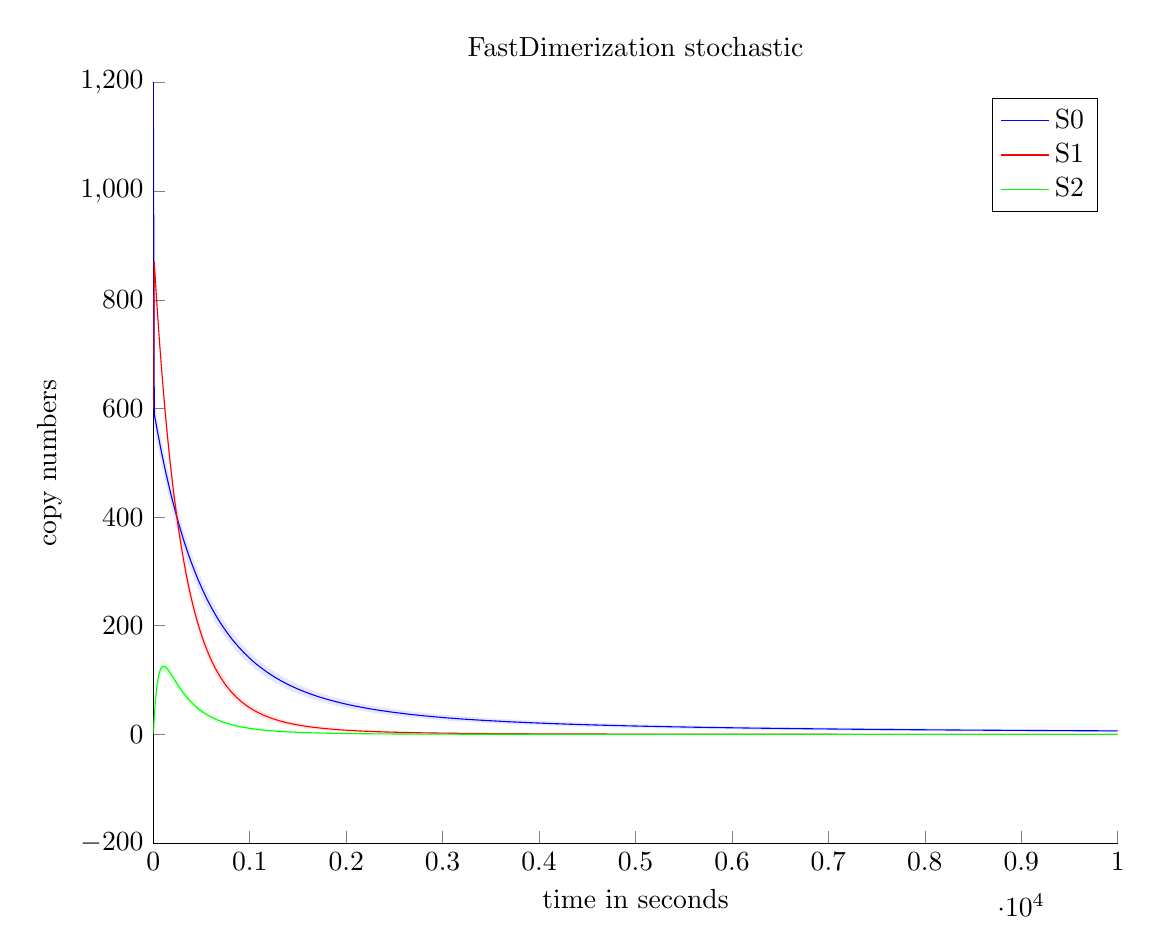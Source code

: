 % This file was created by matlab2tikz v0.3.3.
% Copyright (c) 2008--2013, Nico Schlömer <nico.schloemer@gmail.com>
% All rights reserved.
% 
% 
% 
\begin{tikzpicture}

\begin{axis}[%
width=4.822in,
height=3.803in,
scale only axis,
xmin=0,
xmax=10000,
xlabel={time in seconds},
ymin=-200,
ymax=1200,
ylabel={copy numbers},
title={FastDimerization stochastic},
axis x line*=bottom,
axis y line*=left,
legend style={draw=black,fill=white,legend cell align=left}
]

\addplot [fill=blue,opacity=1.0e-01,draw=none,forget plot] table[row sep=crcr]{
0 1200\\
10 567.138\\
20 557.27\\
30 548.107\\
40 538.479\\
50 529.003\\
60 520.68\\
70 511.053\\
80 502.358\\
90 493.741\\
100 485.792\\
110 477.221\\
120 468.86\\
130 460.732\\
140 454.153\\
150 445.85\\
160 438.454\\
170 431.256\\
180 424.172\\
190 416.932\\
200 410.157\\
210 403.397\\
220 396.037\\
230 390.305\\
240 384.126\\
250 377.441\\
260 371.413\\
270 365.251\\
280 359.617\\
290 353.763\\
300 347.912\\
310 342.416\\
320 336.949\\
330 331.2\\
340 326.361\\
350 321.178\\
360 316.3\\
370 310.977\\
380 306.545\\
390 301.566\\
400 296.951\\
410 292.24\\
420 288.084\\
430 283.118\\
440 279.308\\
450 274.788\\
460 270.585\\
470 266.264\\
480 262.587\\
490 258.588\\
500 254.782\\
510 250.516\\
520 247.179\\
530 243.623\\
540 239.948\\
550 236.37\\
560 232.689\\
570 229.238\\
580 225.986\\
590 222.796\\
600 219.775\\
610 216.649\\
620 213.375\\
630 210.265\\
640 207.386\\
650 204.309\\
660 201.429\\
670 198.593\\
680 195.724\\
690 193.33\\
700 190.559\\
710 187.678\\
720 185.432\\
730 182.639\\
740 180.512\\
750 177.928\\
760 175.348\\
770 172.88\\
780 170.817\\
790 168.375\\
800 166.312\\
810 163.836\\
820 161.932\\
830 159.831\\
840 157.435\\
850 155.694\\
860 153.608\\
870 151.821\\
880 149.484\\
890 147.711\\
900 145.956\\
910 144.21\\
920 142.243\\
930 140.409\\
940 138.544\\
950 136.965\\
960 135.474\\
970 133.613\\
980 131.902\\
990 130.326\\
1000 128.843\\
1010 127.303\\
1020 125.66\\
1030 124.273\\
1040 122.662\\
1050 121.32\\
1060 119.764\\
1070 118.275\\
1080 117.156\\
1090 115.746\\
1100 114.376\\
1110 113.097\\
1120 111.958\\
1130 110.59\\
1140 109.303\\
1150 108.017\\
1160 106.834\\
1170 105.592\\
1180 104.243\\
1190 103.318\\
1200 102.192\\
1210 101.082\\
1220 99.785\\
1230 98.793\\
1240 97.797\\
1250 96.614\\
1260 95.428\\
1270 94.403\\
1280 93.569\\
1290 92.552\\
1300 91.594\\
1310 90.563\\
1320 89.536\\
1330 88.855\\
1340 87.893\\
1350 87.046\\
1360 85.932\\
1370 85.202\\
1380 84.326\\
1390 83.506\\
1400 82.487\\
1410 81.793\\
1420 80.98\\
1430 80.176\\
1440 79.396\\
1450 78.645\\
1460 77.884\\
1470 77.057\\
1480 76.398\\
1490 75.514\\
1500 74.665\\
1510 74.144\\
1520 73.477\\
1530 72.755\\
1540 72.109\\
1550 71.403\\
1560 70.592\\
1570 69.965\\
1580 69.418\\
1590 68.796\\
1600 68.164\\
1610 67.415\\
1620 66.81\\
1630 66.198\\
1640 65.756\\
1650 65.267\\
1660 64.503\\
1670 64.041\\
1680 63.594\\
1690 62.834\\
1700 62.278\\
1710 61.827\\
1720 61.138\\
1730 60.602\\
1740 60.156\\
1750 59.766\\
1760 59.179\\
1770 58.788\\
1780 58.37\\
1790 57.796\\
1800 57.263\\
1810 56.906\\
1820 56.325\\
1830 55.86\\
1840 55.39\\
1850 54.928\\
1860 54.482\\
1870 54.179\\
1880 53.629\\
1890 53.285\\
1900 52.759\\
1910 52.316\\
1920 51.96\\
1930 51.612\\
1940 51.133\\
1950 50.687\\
1960 50.365\\
1970 49.976\\
1980 49.48\\
1990 49.224\\
2000 48.832\\
2010 48.574\\
2020 48.216\\
2030 47.696\\
2040 47.307\\
2050 47.092\\
2060 46.687\\
2070 46.385\\
2080 46.017\\
2090 45.631\\
2100 45.33\\
2110 44.993\\
2120 44.713\\
2130 44.383\\
2140 44.197\\
2150 43.755\\
2160 43.356\\
2170 43.076\\
2180 42.893\\
2190 42.61\\
2200 42.293\\
2210 41.946\\
2220 41.648\\
2230 41.448\\
2240 41.08\\
2250 40.822\\
2260 40.502\\
2270 40.321\\
2280 39.972\\
2290 39.763\\
2300 39.468\\
2310 39.136\\
2320 39.029\\
2330 38.698\\
2340 38.375\\
2350 38.167\\
2360 37.851\\
2370 37.595\\
2380 37.495\\
2390 37.135\\
2400 36.942\\
2410 36.766\\
2420 36.563\\
2430 36.243\\
2440 35.994\\
2450 35.736\\
2460 35.449\\
2470 35.284\\
2480 35.079\\
2490 34.853\\
2500 34.601\\
2510 34.46\\
2520 34.266\\
2530 34.0\\
2540 33.919\\
2550 33.651\\
2560 33.409\\
2570 33.166\\
2580 33.048\\
2590 32.875\\
2600 32.658\\
2610 32.39\\
2620 32.133\\
2630 31.984\\
2640 31.882\\
2650 31.617\\
2660 31.467\\
2670 31.335\\
2680 31.118\\
2690 30.978\\
2700 30.734\\
2710 30.608\\
2720 30.44\\
2730 30.303\\
2740 30.168\\
2750 29.812\\
2760 29.715\\
2770 29.61\\
2780 29.476\\
2790 29.314\\
2800 29.154\\
2810 28.915\\
2820 28.81\\
2830 28.639\\
2840 28.493\\
2850 28.365\\
2860 28.193\\
2870 27.991\\
2880 27.924\\
2890 27.737\\
2900 27.55\\
2910 27.412\\
2920 27.285\\
2930 27.107\\
2940 26.902\\
2950 26.752\\
2960 26.688\\
2970 26.558\\
2980 26.336\\
2990 26.233\\
3000 26.09\\
3010 26.007\\
3020 25.84\\
3030 25.703\\
3040 25.621\\
3050 25.495\\
3060 25.336\\
3070 25.236\\
3080 25.078\\
3090 24.969\\
3100 24.845\\
3110 24.713\\
3120 24.563\\
3130 24.473\\
3140 24.306\\
3150 24.235\\
3160 24.095\\
3170 24.032\\
3180 23.84\\
3190 23.791\\
3200 23.643\\
3210 23.515\\
3220 23.41\\
3230 23.328\\
3240 23.193\\
3250 23.101\\
3260 23.013\\
3270 22.952\\
3280 22.749\\
3290 22.657\\
3300 22.549\\
3310 22.491\\
3320 22.418\\
3330 22.319\\
3340 22.19\\
3350 22.086\\
3360 22.043\\
3370 21.954\\
3380 21.797\\
3390 21.769\\
3400 21.611\\
3410 21.526\\
3420 21.423\\
3430 21.355\\
3440 21.22\\
3450 21.111\\
3460 21.056\\
3470 20.962\\
3480 20.868\\
3490 20.804\\
3500 20.72\\
3510 20.645\\
3520 20.587\\
3530 20.466\\
3540 20.347\\
3550 20.308\\
3560 20.22\\
3570 20.055\\
3580 20.067\\
3590 19.913\\
3600 19.891\\
3610 19.763\\
3620 19.654\\
3630 19.627\\
3640 19.523\\
3650 19.465\\
3660 19.331\\
3670 19.315\\
3680 19.191\\
3690 19.086\\
3700 18.994\\
3710 18.979\\
3720 18.927\\
3730 18.799\\
3740 18.703\\
3750 18.661\\
3760 18.596\\
3770 18.45\\
3780 18.446\\
3790 18.357\\
3800 18.302\\
3810 18.26\\
3820 18.139\\
3830 18.104\\
3840 18.005\\
3850 17.993\\
3860 17.844\\
3870 17.786\\
3880 17.725\\
3890 17.684\\
3900 17.589\\
3910 17.535\\
3920 17.466\\
3930 17.353\\
3940 17.284\\
3950 17.247\\
3960 17.241\\
3970 17.13\\
3980 17.075\\
3990 17.009\\
4000 16.93\\
4010 16.885\\
4020 16.789\\
4030 16.814\\
4040 16.719\\
4050 16.648\\
4060 16.572\\
4070 16.51\\
4080 16.455\\
4090 16.351\\
4100 16.308\\
4110 16.25\\
4120 16.198\\
4130 16.128\\
4140 16.094\\
4150 15.97\\
4160 15.92\\
4170 15.876\\
4180 15.849\\
4190 15.747\\
4200 15.727\\
4210 15.699\\
4220 15.662\\
4230 15.487\\
4240 15.467\\
4250 15.476\\
4260 15.387\\
4270 15.303\\
4280 15.263\\
4290 15.215\\
4300 15.195\\
4310 15.095\\
4320 15.022\\
4330 15.031\\
4340 14.945\\
4350 14.892\\
4360 14.812\\
4370 14.835\\
4380 14.738\\
4390 14.699\\
4400 14.627\\
4410 14.613\\
4420 14.532\\
4430 14.499\\
4440 14.433\\
4450 14.363\\
4460 14.35\\
4470 14.306\\
4480 14.246\\
4490 14.171\\
4500 14.147\\
4510 14.165\\
4520 14.061\\
4530 14.02\\
4540 13.992\\
4550 13.929\\
4560 13.903\\
4570 13.814\\
4580 13.814\\
4590 13.75\\
4600 13.705\\
4610 13.665\\
4620 13.59\\
4630 13.562\\
4640 13.542\\
4650 13.474\\
4660 13.439\\
4670 13.392\\
4680 13.359\\
4690 13.264\\
4700 13.264\\
4710 13.234\\
4720 13.179\\
4730 13.151\\
4740 13.114\\
4750 13.067\\
4760 13.064\\
4770 12.979\\
4780 12.98\\
4790 12.883\\
4800 12.852\\
4810 12.826\\
4820 12.774\\
4830 12.749\\
4840 12.677\\
4850 12.65\\
4860 12.631\\
4870 12.558\\
4880 12.518\\
4890 12.491\\
4900 12.445\\
4910 12.37\\
4920 12.373\\
4930 12.33\\
4940 12.298\\
4950 12.233\\
4960 12.195\\
4970 12.199\\
4980 12.12\\
4990 12.086\\
5000 12.053\\
5010 12.044\\
5020 11.983\\
5030 11.98\\
5040 11.953\\
5050 11.903\\
5060 11.851\\
5070 11.826\\
5080 11.773\\
5090 11.72\\
5100 11.695\\
5110 11.704\\
5120 11.669\\
5130 11.614\\
5140 11.583\\
5150 11.585\\
5160 11.504\\
5170 11.484\\
5180 11.428\\
5190 11.407\\
5200 11.391\\
5210 11.355\\
5220 11.357\\
5230 11.31\\
5240 11.277\\
5250 11.26\\
5260 11.213\\
5270 11.182\\
5280 11.143\\
5290 11.119\\
5300 11.079\\
5310 11.045\\
5320 10.984\\
5330 10.989\\
5340 10.937\\
5350 10.923\\
5360 10.908\\
5370 10.92\\
5380 10.806\\
5390 10.817\\
5400 10.754\\
5410 10.753\\
5420 10.719\\
5430 10.694\\
5440 10.639\\
5450 10.603\\
5460 10.576\\
5470 10.605\\
5480 10.557\\
5490 10.493\\
5500 10.487\\
5510 10.465\\
5520 10.39\\
5530 10.379\\
5540 10.362\\
5550 10.324\\
5560 10.323\\
5570 10.324\\
5580 10.281\\
5590 10.241\\
5600 10.191\\
5610 10.128\\
5620 10.142\\
5630 10.087\\
5640 10.092\\
5650 10.064\\
5660 10.037\\
5670 10.026\\
5680 9.985\\
5690 9.976\\
5700 9.932\\
5710 9.918\\
5720 9.899\\
5730 9.869\\
5740 9.851\\
5750 9.827\\
5760 9.788\\
5770 9.784\\
5780 9.726\\
5790 9.736\\
5800 9.682\\
5810 9.694\\
5820 9.687\\
5830 9.629\\
5840 9.597\\
5850 9.59\\
5860 9.554\\
5870 9.539\\
5880 9.514\\
5890 9.5\\
5900 9.446\\
5910 9.467\\
5920 9.446\\
5930 9.359\\
5940 9.333\\
5950 9.343\\
5960 9.314\\
5970 9.287\\
5980 9.235\\
5990 9.243\\
6000 9.206\\
6010 9.215\\
6020 9.17\\
6030 9.136\\
6040 9.112\\
6050 9.093\\
6060 9.062\\
6070 9.053\\
6080 9.048\\
6090 9.003\\
6100 9.018\\
6110 8.978\\
6120 8.94\\
6130 8.913\\
6140 8.882\\
6150 8.883\\
6160 8.839\\
6170 8.834\\
6180 8.801\\
6190 8.786\\
6200 8.764\\
6210 8.764\\
6220 8.731\\
6230 8.701\\
6240 8.68\\
6250 8.7\\
6260 8.636\\
6270 8.632\\
6280 8.603\\
6290 8.584\\
6300 8.591\\
6310 8.59\\
6320 8.518\\
6330 8.508\\
6340 8.488\\
6350 8.47\\
6360 8.443\\
6370 8.418\\
6380 8.43\\
6390 8.408\\
6400 8.383\\
6410 8.374\\
6420 8.336\\
6430 8.341\\
6440 8.334\\
6450 8.285\\
6460 8.249\\
6470 8.235\\
6480 8.256\\
6490 8.203\\
6500 8.193\\
6510 8.167\\
6520 8.168\\
6530 8.142\\
6540 8.134\\
6550 8.107\\
6560 8.07\\
6570 8.083\\
6580 8.061\\
6590 8.042\\
6600 8.027\\
6610 7.984\\
6620 7.994\\
6630 7.965\\
6640 7.955\\
6650 7.942\\
6660 7.921\\
6670 7.911\\
6680 7.906\\
6690 7.859\\
6700 7.856\\
6710 7.834\\
6720 7.83\\
6730 7.798\\
6740 7.797\\
6750 7.774\\
6760 7.778\\
6770 7.744\\
6780 7.725\\
6790 7.746\\
6800 7.68\\
6810 7.692\\
6820 7.64\\
6830 7.653\\
6840 7.629\\
6850 7.601\\
6860 7.594\\
6870 7.574\\
6880 7.561\\
6890 7.543\\
6900 7.527\\
6910 7.497\\
6920 7.488\\
6930 7.465\\
6940 7.477\\
6950 7.435\\
6960 7.4\\
6970 7.414\\
6980 7.404\\
6990 7.385\\
7000 7.36\\
7010 7.324\\
7020 7.353\\
7030 7.309\\
7040 7.318\\
7050 7.283\\
7060 7.279\\
7070 7.276\\
7080 7.23\\
7090 7.236\\
7100 7.211\\
7110 7.2\\
7120 7.167\\
7130 7.17\\
7140 7.141\\
7150 7.118\\
7160 7.101\\
7170 7.116\\
7180 7.093\\
7190 7.094\\
7200 7.064\\
7210 7.047\\
7220 7.051\\
7230 7.01\\
7240 7.003\\
7250 7.006\\
7260 6.963\\
7270 6.941\\
7280 6.949\\
7290 6.937\\
7300 6.924\\
7310 6.9\\
7320 6.884\\
7330 6.868\\
7340 6.876\\
7350 6.827\\
7360 6.845\\
7370 6.818\\
7380 6.826\\
7390 6.791\\
7400 6.77\\
7410 6.773\\
7420 6.774\\
7430 6.739\\
7440 6.72\\
7450 6.716\\
7460 6.713\\
7470 6.681\\
7480 6.673\\
7490 6.676\\
7500 6.639\\
7510 6.636\\
7520 6.635\\
7530 6.628\\
7540 6.579\\
7550 6.576\\
7560 6.582\\
7570 6.58\\
7580 6.549\\
7590 6.54\\
7600 6.538\\
7610 6.503\\
7620 6.518\\
7630 6.497\\
7640 6.464\\
7650 6.441\\
7660 6.47\\
7670 6.453\\
7680 6.451\\
7690 6.407\\
7700 6.415\\
7710 6.392\\
7720 6.39\\
7730 6.369\\
7740 6.369\\
7750 6.346\\
7760 6.346\\
7770 6.326\\
7780 6.309\\
7790 6.316\\
7800 6.303\\
7810 6.289\\
7820 6.264\\
7830 6.259\\
7840 6.23\\
7850 6.22\\
7860 6.203\\
7870 6.195\\
7880 6.198\\
7890 6.147\\
7900 6.159\\
7910 6.177\\
7920 6.138\\
7930 6.134\\
7940 6.108\\
7950 6.115\\
7960 6.093\\
7970 6.099\\
7980 6.094\\
7990 6.047\\
8000 6.048\\
8010 6.066\\
8020 6.044\\
8030 6.035\\
8040 6.019\\
8050 6.019\\
8060 5.998\\
8070 6.008\\
8080 5.98\\
8090 5.973\\
8100 5.96\\
8110 5.955\\
8120 5.941\\
8130 5.929\\
8140 5.887\\
8150 5.922\\
8160 5.892\\
8170 5.88\\
8180 5.881\\
8190 5.856\\
8200 5.836\\
8210 5.846\\
8220 5.82\\
8230 5.823\\
8240 5.811\\
8250 5.784\\
8260 5.768\\
8270 5.784\\
8280 5.775\\
8290 5.743\\
8300 5.748\\
8310 5.737\\
8320 5.72\\
8330 5.71\\
8340 5.692\\
8350 5.688\\
8360 5.681\\
8370 5.664\\
8380 5.655\\
8390 5.655\\
8400 5.642\\
8410 5.657\\
8420 5.626\\
8430 5.606\\
8440 5.607\\
8450 5.585\\
8460 5.6\\
8470 5.579\\
8480 5.563\\
8490 5.56\\
8500 5.555\\
8510 5.538\\
8520 5.524\\
8530 5.504\\
8540 5.531\\
8550 5.517\\
8560 5.492\\
8570 5.491\\
8580 5.488\\
8590 5.467\\
8600 5.462\\
8610 5.454\\
8620 5.457\\
8630 5.436\\
8640 5.437\\
8650 5.411\\
8660 5.411\\
8670 5.394\\
8680 5.384\\
8690 5.401\\
8700 5.397\\
8710 5.366\\
8720 5.368\\
8730 5.338\\
8740 5.347\\
8750 5.329\\
8760 5.328\\
8770 5.316\\
8780 5.291\\
8790 5.299\\
8800 5.289\\
8810 5.281\\
8820 5.266\\
8830 5.265\\
8840 5.248\\
8850 5.264\\
8860 5.237\\
8870 5.234\\
8880 5.216\\
8890 5.195\\
8900 5.193\\
8910 5.192\\
8920 5.196\\
8930 5.166\\
8940 5.175\\
8950 5.163\\
8960 5.15\\
8970 5.148\\
8980 5.136\\
8990 5.121\\
9000 5.123\\
9010 5.107\\
9020 5.101\\
9030 5.1\\
9040 5.093\\
9050 5.08\\
9060 5.061\\
9070 5.064\\
9080 5.049\\
9090 5.042\\
9100 5.042\\
9110 5.037\\
9120 5.028\\
9130 5.02\\
9140 5.009\\
9150 5.007\\
9160 4.999\\
9170 4.961\\
9180 4.977\\
9190 4.97\\
9200 4.964\\
9210 4.944\\
9220 4.96\\
9230 4.952\\
9240 4.936\\
9250 4.921\\
9260 4.916\\
9270 4.895\\
9280 4.892\\
9290 4.882\\
9300 4.893\\
9310 4.901\\
9320 4.871\\
9330 4.866\\
9340 4.873\\
9350 4.87\\
9360 4.842\\
9370 4.832\\
9380 4.824\\
9390 4.82\\
9400 4.817\\
9410 4.815\\
9420 4.786\\
9430 4.8\\
9440 4.788\\
9450 4.764\\
9460 4.765\\
9470 4.752\\
9480 4.754\\
9490 4.754\\
9500 4.751\\
9510 4.718\\
9520 4.734\\
9530 4.716\\
9540 4.689\\
9550 4.7\\
9560 4.708\\
9570 4.703\\
9580 4.695\\
9590 4.675\\
9600 4.668\\
9610 4.658\\
9620 4.654\\
9630 4.657\\
9640 4.637\\
9650 4.622\\
9660 4.632\\
9670 4.622\\
9680 4.609\\
9690 4.616\\
9700 4.592\\
9710 4.598\\
9720 4.586\\
9730 4.572\\
9740 4.563\\
9750 4.559\\
9760 4.564\\
9770 4.562\\
9780 4.529\\
9790 4.541\\
9800 4.513\\
9810 4.524\\
9820 4.526\\
9830 4.501\\
9840 4.517\\
9850 4.494\\
9860 4.497\\
9870 4.489\\
9880 4.49\\
9890 4.466\\
9900 4.459\\
9910 4.459\\
9920 4.445\\
9930 4.451\\
9940 4.444\\
9950 4.427\\
9960 4.428\\
9970 4.408\\
9980 4.416\\
9990 4.407\\
10000 4.407\\
10000 8.654\\
9990 8.671\\
9980 8.674\\
9970 8.681\\
9960 8.688\\
9950 8.695\\
9940 8.711\\
9930 8.725\\
9920 8.734\\
9910 8.721\\
9900 8.74\\
9890 8.73\\
9880 8.756\\
9870 8.755\\
9860 8.794\\
9850 8.785\\
9840 8.804\\
9830 8.802\\
9820 8.801\\
9810 8.808\\
9800 8.842\\
9790 8.858\\
9780 8.849\\
9770 8.859\\
9760 8.865\\
9750 8.895\\
9740 8.908\\
9730 8.89\\
9720 8.912\\
9710 8.939\\
9700 8.933\\
9690 8.942\\
9680 8.944\\
9670 8.956\\
9660 8.973\\
9650 8.988\\
9640 8.97\\
9630 8.999\\
9620 9.02\\
9610 9.011\\
9600 9.033\\
9590 9.044\\
9580 9.04\\
9570 9.061\\
9560 9.052\\
9550 9.051\\
9540 9.068\\
9530 9.092\\
9520 9.092\\
9510 9.123\\
9500 9.124\\
9490 9.132\\
9480 9.13\\
9470 9.151\\
9460 9.164\\
9450 9.183\\
9440 9.19\\
9430 9.203\\
9420 9.201\\
9410 9.215\\
9400 9.233\\
9390 9.215\\
9380 9.248\\
9370 9.252\\
9360 9.254\\
9350 9.279\\
9340 9.281\\
9330 9.301\\
9320 9.323\\
9310 9.336\\
9300 9.344\\
9290 9.364\\
9280 9.351\\
9270 9.374\\
9260 9.386\\
9250 9.388\\
9240 9.382\\
9230 9.407\\
9220 9.417\\
9210 9.412\\
9200 9.435\\
9190 9.46\\
9180 9.457\\
9170 9.462\\
9160 9.467\\
9150 9.49\\
9140 9.52\\
9130 9.52\\
9120 9.516\\
9110 9.538\\
9100 9.555\\
9090 9.555\\
9080 9.563\\
9070 9.571\\
9060 9.591\\
9050 9.625\\
9040 9.645\\
9030 9.638\\
9020 9.647\\
9010 9.656\\
9000 9.685\\
8990 9.67\\
8980 9.717\\
8970 9.718\\
8960 9.724\\
8950 9.729\\
8940 9.753\\
8930 9.746\\
8920 9.736\\
8910 9.772\\
8900 9.767\\
8890 9.788\\
8880 9.809\\
8870 9.818\\
8860 9.852\\
8850 9.826\\
8840 9.853\\
8830 9.878\\
8820 9.881\\
8810 9.908\\
8800 9.908\\
8790 9.91\\
8780 9.92\\
8770 9.955\\
8760 9.939\\
8750 9.952\\
8740 9.981\\
8730 9.978\\
8720 9.983\\
8710 10.012\\
8700 10.045\\
8690 10.038\\
8680 10.044\\
8670 10.047\\
8660 10.072\\
8650 10.09\\
8640 10.097\\
8630 10.116\\
8620 10.142\\
8610 10.135\\
8600 10.144\\
8590 10.178\\
8580 10.193\\
8570 10.173\\
8560 10.195\\
8550 10.22\\
8540 10.225\\
8530 10.248\\
8520 10.265\\
8510 10.294\\
8500 10.288\\
8490 10.31\\
8480 10.312\\
8470 10.343\\
8460 10.353\\
8450 10.349\\
8440 10.375\\
8430 10.386\\
8420 10.397\\
8410 10.404\\
8400 10.432\\
8390 10.414\\
8380 10.46\\
8370 10.46\\
8360 10.476\\
8350 10.5\\
8340 10.502\\
8330 10.528\\
8320 10.531\\
8310 10.531\\
8300 10.555\\
8290 10.591\\
8280 10.589\\
8270 10.599\\
8260 10.637\\
8250 10.651\\
8240 10.654\\
8230 10.655\\
8220 10.686\\
8210 10.699\\
8200 10.726\\
8190 10.728\\
8180 10.745\\
8170 10.751\\
8160 10.77\\
8150 10.791\\
8140 10.819\\
8130 10.82\\
8120 10.827\\
8110 10.839\\
8100 10.856\\
8090 10.854\\
8080 10.87\\
8070 10.91\\
8060 10.914\\
8050 10.953\\
8040 10.934\\
8030 10.951\\
8020 10.97\\
8010 10.991\\
8000 10.99\\
7990 11.019\\
7980 11.03\\
7970 11.035\\
7960 11.067\\
7950 11.09\\
7940 11.07\\
7930 11.093\\
7920 11.107\\
7910 11.161\\
7900 11.142\\
7890 11.167\\
7880 11.173\\
7870 11.188\\
7860 11.2\\
7850 11.241\\
7840 11.25\\
7830 11.267\\
7820 11.289\\
7810 11.33\\
7800 11.355\\
7790 11.344\\
7780 11.346\\
7770 11.365\\
7760 11.376\\
7750 11.41\\
7740 11.43\\
7730 11.448\\
7720 11.476\\
7710 11.479\\
7700 11.521\\
7690 11.518\\
7680 11.522\\
7670 11.542\\
7660 11.568\\
7650 11.579\\
7640 11.575\\
7630 11.604\\
7620 11.615\\
7610 11.637\\
7600 11.681\\
7590 11.684\\
7580 11.685\\
7570 11.73\\
7560 11.738\\
7550 11.743\\
7540 11.774\\
7530 11.778\\
7520 11.778\\
7510 11.817\\
7500 11.815\\
7490 11.835\\
7480 11.874\\
7470 11.893\\
7460 11.91\\
7450 11.905\\
7440 11.92\\
7430 11.942\\
7420 11.96\\
7410 11.977\\
7400 12.003\\
7390 12.025\\
7380 12.011\\
7370 12.074\\
7360 12.052\\
7350 12.07\\
7340 12.097\\
7330 12.106\\
7320 12.142\\
7310 12.157\\
7300 12.169\\
7290 12.17\\
7280 12.176\\
7270 12.209\\
7260 12.225\\
7250 12.26\\
7240 12.28\\
7230 12.286\\
7220 12.312\\
7210 12.347\\
7200 12.376\\
7190 12.384\\
7180 12.381\\
7170 12.445\\
7160 12.419\\
7150 12.449\\
7140 12.468\\
7130 12.494\\
7120 12.513\\
7110 12.548\\
7100 12.544\\
7090 12.587\\
7080 12.601\\
7070 12.598\\
7060 12.626\\
7050 12.641\\
7040 12.688\\
7030 12.708\\
7020 12.718\\
7010 12.725\\
7000 12.729\\
6990 12.815\\
6980 12.798\\
6970 12.836\\
6960 12.872\\
6950 12.856\\
6940 12.897\\
6930 12.931\\
6920 12.914\\
6910 12.922\\
6900 12.977\\
6890 12.988\\
6880 13.011\\
6870 13.028\\
6860 13.082\\
6850 13.077\\
6840 13.098\\
6830 13.139\\
6820 13.144\\
6810 13.163\\
6800 13.173\\
6790 13.194\\
6780 13.234\\
6770 13.249\\
6760 13.29\\
6750 13.258\\
6740 13.328\\
6730 13.312\\
6720 13.364\\
6710 13.374\\
6700 13.415\\
6690 13.439\\
6680 13.454\\
6670 13.483\\
6660 13.477\\
6650 13.51\\
6640 13.545\\
6630 13.575\\
6620 13.576\\
6610 13.582\\
6600 13.613\\
6590 13.643\\
6580 13.685\\
6570 13.734\\
6560 13.722\\
6550 13.757\\
6540 13.777\\
6530 13.796\\
6520 13.824\\
6510 13.858\\
6500 13.863\\
6490 13.898\\
6480 13.945\\
6470 13.963\\
6460 13.978\\
6450 14.022\\
6440 14.035\\
6430 14.052\\
6420 14.062\\
6410 14.141\\
6400 14.133\\
6390 14.189\\
6380 14.195\\
6370 14.235\\
6360 14.227\\
6350 14.288\\
6340 14.286\\
6330 14.311\\
6320 14.34\\
6310 14.343\\
6300 14.387\\
6290 14.392\\
6280 14.427\\
6270 14.46\\
6260 14.471\\
6250 14.507\\
6240 14.541\\
6230 14.556\\
6220 14.611\\
6210 14.641\\
6200 14.665\\
6190 14.697\\
6180 14.681\\
6170 14.727\\
6160 14.795\\
6150 14.785\\
6140 14.846\\
6130 14.867\\
6120 14.879\\
6110 14.912\\
6100 14.923\\
6090 14.985\\
6080 14.988\\
6070 15.03\\
6060 15.047\\
6050 15.061\\
6040 15.077\\
6030 15.134\\
6020 15.179\\
6010 15.194\\
6000 15.216\\
5990 15.247\\
5980 15.229\\
5970 15.266\\
5960 15.33\\
5950 15.374\\
5940 15.408\\
5930 15.434\\
5920 15.503\\
5910 15.458\\
5900 15.517\\
5890 15.519\\
5880 15.595\\
5870 15.581\\
5860 15.678\\
5850 15.698\\
5840 15.715\\
5830 15.743\\
5820 15.79\\
5810 15.797\\
5800 15.824\\
5790 15.869\\
5780 15.891\\
5770 15.921\\
5760 15.924\\
5750 16.009\\
5740 16.036\\
5730 16.064\\
5720 16.093\\
5710 16.152\\
5700 16.17\\
5690 16.213\\
5680 16.22\\
5670 16.262\\
5660 16.327\\
5650 16.31\\
5640 16.354\\
5630 16.391\\
5620 16.446\\
5610 16.48\\
5600 16.505\\
5590 16.552\\
5580 16.609\\
5570 16.655\\
5560 16.655\\
5550 16.653\\
5540 16.686\\
5530 16.755\\
5520 16.8\\
5510 16.808\\
5500 16.851\\
5490 16.868\\
5480 16.949\\
5470 16.999\\
5460 16.981\\
5450 17.016\\
5440 17.068\\
5430 17.17\\
5420 17.135\\
5410 17.183\\
5400 17.213\\
5390 17.227\\
5380 17.281\\
5370 17.358\\
5360 17.386\\
5350 17.413\\
5340 17.481\\
5330 17.495\\
5320 17.528\\
5310 17.6\\
5300 17.598\\
5290 17.673\\
5280 17.689\\
5270 17.745\\
5260 17.787\\
5250 17.801\\
5240 17.853\\
5230 17.862\\
5220 17.932\\
5210 17.955\\
5200 18.016\\
5190 18.046\\
5180 18.106\\
5170 18.139\\
5160 18.161\\
5150 18.251\\
5140 18.303\\
5130 18.287\\
5120 18.385\\
5110 18.397\\
5100 18.483\\
5090 18.483\\
5080 18.509\\
5070 18.573\\
5060 18.632\\
5050 18.691\\
5040 18.712\\
5030 18.731\\
5020 18.821\\
5010 18.851\\
5000 18.907\\
4990 18.933\\
4980 18.987\\
4970 19.037\\
4960 19.071\\
4950 19.118\\
4940 19.178\\
4930 19.248\\
4920 19.248\\
4910 19.33\\
4900 19.368\\
4890 19.389\\
4880 19.492\\
4870 19.503\\
4860 19.572\\
4850 19.6\\
4840 19.624\\
4830 19.711\\
4820 19.766\\
4810 19.8\\
4800 19.852\\
4790 19.904\\
4780 19.989\\
4770 19.992\\
4760 20.036\\
4750 20.096\\
4740 20.136\\
4730 20.185\\
4720 20.239\\
4710 20.321\\
4700 20.341\\
4690 20.439\\
4680 20.47\\
4670 20.544\\
4660 20.581\\
4650 20.615\\
4640 20.686\\
4630 20.715\\
4620 20.809\\
4610 20.828\\
4600 20.941\\
4590 20.98\\
4580 21.067\\
4570 21.061\\
4560 21.122\\
4550 21.188\\
4540 21.232\\
4530 21.318\\
4520 21.362\\
4510 21.388\\
4500 21.444\\
4490 21.567\\
4480 21.602\\
4470 21.669\\
4460 21.7\\
4450 21.776\\
4440 21.862\\
4430 21.931\\
4420 21.933\\
4410 22.057\\
4400 22.08\\
4390 22.22\\
4380 22.259\\
4370 22.241\\
4360 22.328\\
4350 22.418\\
4340 22.475\\
4330 22.552\\
4320 22.561\\
4310 22.689\\
4300 22.743\\
4290 22.823\\
4280 22.896\\
4270 22.89\\
4260 22.997\\
4250 23.043\\
4240 23.177\\
4230 23.188\\
4220 23.292\\
4210 23.359\\
4200 23.444\\
4190 23.505\\
4180 23.578\\
4170 23.639\\
4160 23.716\\
4150 23.764\\
4140 23.814\\
4130 23.841\\
4120 23.988\\
4110 24.055\\
4100 24.167\\
4090 24.229\\
4080 24.264\\
4070 24.385\\
4060 24.431\\
4050 24.498\\
4040 24.549\\
4030 24.654\\
4020 24.77\\
4010 24.857\\
4000 24.991\\
3990 24.955\\
3980 24.967\\
3970 25.16\\
3960 25.227\\
3950 25.331\\
3940 25.393\\
3930 25.472\\
3920 25.541\\
3910 25.63\\
3900 25.801\\
3890 25.766\\
3880 25.901\\
3870 25.989\\
3860 26.058\\
3850 26.141\\
3840 26.221\\
3830 26.337\\
3820 26.419\\
3810 26.51\\
3800 26.593\\
3790 26.653\\
3780 26.763\\
3770 26.887\\
3760 26.964\\
3750 27.049\\
3740 27.152\\
3730 27.23\\
3720 27.327\\
3710 27.434\\
3700 27.525\\
3690 27.565\\
3680 27.711\\
3670 27.772\\
3660 27.942\\
3650 27.992\\
3640 28.152\\
3630 28.196\\
3620 28.305\\
3610 28.43\\
3600 28.56\\
3590 28.671\\
3580 28.76\\
3570 28.832\\
3560 28.968\\
3550 29.059\\
3540 29.183\\
3530 29.32\\
3520 29.406\\
3510 29.46\\
3500 29.546\\
3490 29.662\\
3480 29.818\\
3470 29.88\\
3460 29.948\\
3450 30.13\\
3440 30.3\\
3430 30.31\\
3420 30.468\\
3410 30.57\\
3400 30.727\\
3390 30.844\\
3380 30.982\\
3370 31.007\\
3360 31.218\\
3350 31.276\\
3340 31.468\\
3330 31.567\\
3320 31.663\\
3310 31.803\\
3300 31.9\\
3290 32.05\\
3280 32.165\\
3270 32.34\\
3260 32.477\\
3250 32.563\\
3240 32.66\\
3230 32.848\\
3220 32.91\\
3210 33.079\\
3200 33.209\\
3190 33.428\\
3180 33.444\\
3170 33.633\\
3160 33.873\\
3150 33.93\\
3140 34.082\\
3130 34.199\\
3120 34.4\\
3110 34.503\\
3100 34.745\\
3090 34.8\\
3080 34.894\\
3070 35.157\\
3060 35.277\\
3050 35.396\\
3040 35.597\\
3030 35.745\\
3020 35.909\\
3010 36.071\\
3000 36.24\\
2990 36.361\\
2980 36.586\\
2970 36.748\\
2960 36.937\\
2950 37.004\\
2940 37.236\\
2930 37.475\\
2920 37.445\\
2910 37.772\\
2900 37.874\\
2890 38.152\\
2880 38.295\\
2870 38.524\\
2860 38.591\\
2850 38.859\\
2840 38.999\\
2830 39.141\\
2820 39.405\\
2810 39.561\\
2800 39.799\\
2790 39.892\\
2780 40.142\\
2770 40.376\\
2760 40.553\\
2750 40.735\\
2740 40.921\\
2730 41.243\\
2720 41.404\\
2710 41.519\\
2700 41.786\\
2690 41.961\\
2680 42.166\\
2670 42.235\\
2660 42.576\\
2650 42.699\\
2640 43.05\\
2630 43.145\\
2620 43.504\\
2610 43.68\\
2600 43.91\\
2590 44.194\\
2580 44.377\\
2570 44.687\\
2560 44.858\\
2550 45.122\\
2540 45.415\\
2530 45.58\\
2520 45.869\\
2510 46.113\\
2500 46.323\\
2490 46.552\\
2480 46.843\\
2470 47.089\\
2460 47.413\\
2450 47.625\\
2440 47.914\\
2430 48.078\\
2420 48.43\\
2410 48.647\\
2400 49.021\\
2390 49.358\\
2380 49.459\\
2370 49.788\\
2360 50.042\\
2350 50.306\\
2340 50.689\\
2330 50.905\\
2320 51.262\\
2310 51.514\\
2300 51.856\\
2290 52.261\\
2280 52.503\\
2270 52.873\\
2260 53.028\\
2250 53.445\\
2240 53.774\\
2230 54.097\\
2220 54.367\\
2210 54.72\\
2200 55.125\\
2190 55.407\\
2180 55.866\\
2170 56.186\\
2160 56.51\\
2150 56.828\\
2140 57.275\\
2130 57.628\\
2120 58.142\\
2110 58.315\\
2100 58.575\\
2090 59.086\\
2080 59.467\\
2070 59.907\\
2060 60.26\\
2050 60.662\\
2040 61.014\\
2030 61.463\\
2020 61.815\\
2010 62.35\\
2000 62.793\\
1990 63.034\\
1980 63.495\\
1970 63.861\\
1960 64.493\\
1950 64.793\\
1940 65.301\\
1930 65.807\\
1920 66.329\\
1910 66.793\\
1900 67.237\\
1890 67.751\\
1880 68.183\\
1870 68.717\\
1860 69.308\\
1850 69.699\\
1840 69.994\\
1830 70.764\\
1820 71.226\\
1810 71.793\\
1800 72.378\\
1790 72.921\\
1780 73.248\\
1770 74.037\\
1760 74.57\\
1750 75.189\\
1740 75.719\\
1730 76.31\\
1720 76.785\\
1710 77.573\\
1700 77.994\\
1690 78.699\\
1680 79.365\\
1670 80.051\\
1660 80.611\\
1650 81.31\\
1640 81.99\\
1630 82.743\\
1620 83.164\\
1610 84.146\\
1600 84.755\\
1590 85.608\\
1580 86.135\\
1570 86.812\\
1560 87.701\\
1550 88.233\\
1540 89.116\\
1530 89.793\\
1520 90.546\\
1510 91.4\\
1500 92.153\\
1490 92.959\\
1480 93.64\\
1470 94.645\\
1460 95.553\\
1450 96.438\\
1440 97.317\\
1430 97.996\\
1420 99.109\\
1410 99.818\\
1400 100.741\\
1390 101.877\\
1380 102.716\\
1370 103.818\\
1360 104.517\\
1350 105.618\\
1340 106.68\\
1330 107.566\\
1320 108.583\\
1310 109.656\\
1300 110.848\\
1290 111.896\\
1280 112.956\\
1270 113.892\\
1260 115.104\\
1250 116.213\\
1240 117.532\\
1230 118.595\\
1220 119.943\\
1210 121.091\\
1200 122.363\\
1190 123.659\\
1180 124.726\\
1170 126.348\\
1160 127.629\\
1150 128.843\\
1140 130.369\\
1130 131.527\\
1120 132.872\\
1110 134.463\\
1100 135.765\\
1090 137.36\\
1080 138.861\\
1070 140.038\\
1060 141.594\\
1050 143.377\\
1040 144.916\\
1030 146.508\\
1020 148.312\\
1010 149.997\\
1000 151.62\\
990 153.166\\
980 155.076\\
970 156.76\\
960 158.638\\
950 160.477\\
940 162.213\\
930 164.091\\
920 166.064\\
910 168.198\\
900 169.949\\
890 172.126\\
880 174.239\\
870 176.431\\
860 178.727\\
850 180.668\\
840 182.674\\
830 185.096\\
820 187.18\\
810 189.527\\
800 192.093\\
790 194.447\\
780 196.702\\
770 199.148\\
760 202.138\\
750 204.518\\
740 207.2\\
730 209.689\\
720 212.46\\
710 215.045\\
700 218.042\\
690 220.808\\
680 223.673\\
670 226.64\\
660 229.838\\
650 232.826\\
640 236.008\\
630 239.295\\
620 242.466\\
610 245.752\\
600 249.437\\
590 252.624\\
580 256.04\\
570 259.521\\
560 263.28\\
550 266.712\\
540 270.444\\
530 274.289\\
520 278.307\\
510 282.371\\
500 286.404\\
490 290.437\\
480 294.758\\
470 298.972\\
460 302.768\\
450 307.602\\
440 312.19\\
430 316.496\\
420 321.47\\
410 325.966\\
400 330.915\\
390 335.864\\
380 340.74\\
370 345.856\\
360 351.09\\
350 356.45\\
340 361.96\\
330 367.441\\
320 372.927\\
310 378.402\\
300 384.216\\
290 390.387\\
280 396.461\\
270 402.639\\
260 409.209\\
250 415.509\\
240 421.668\\
230 428.711\\
220 435.302\\
210 442.555\\
200 449.429\\
190 456.914\\
180 463.732\\
170 471.564\\
160 479.399\\
150 486.938\\
140 495.028\\
130 502.687\\
120 510.647\\
110 519.245\\
100 527.834\\
90 536.784\\
80 544.922\\
70 554.482\\
60 564.03\\
50 573.181\\
40 582.144\\
30 592.873\\
20 602.026\\
10 612.036\\
0 1200\\
};
\addplot [
color=blue,
solid
]
table[row sep=crcr]{
0 1200\\
10 589.587\\
20 579.648\\
30 570.49\\
40 560.311\\
50 551.092\\
60 542.355\\
70 532.768\\
80 523.64\\
90 515.263\\
100 506.813\\
110 498.233\\
120 489.753\\
130 481.71\\
140 474.59\\
150 466.394\\
160 458.926\\
170 451.41\\
180 443.952\\
190 436.923\\
200 429.793\\
210 422.976\\
220 415.669\\
230 409.508\\
240 402.897\\
250 396.475\\
260 390.311\\
270 383.945\\
280 378.039\\
290 372.075\\
300 366.064\\
310 360.409\\
320 354.938\\
330 349.321\\
340 344.16\\
350 338.814\\
360 333.695\\
370 328.416\\
380 323.642\\
390 318.715\\
400 313.933\\
410 309.103\\
420 304.777\\
430 299.807\\
440 295.749\\
450 291.195\\
460 286.676\\
470 282.618\\
480 278.673\\
490 274.513\\
500 270.593\\
510 266.444\\
520 262.743\\
530 258.956\\
540 255.196\\
550 251.541\\
560 247.985\\
570 244.379\\
580 241.013\\
590 237.71\\
600 234.606\\
610 231.2\\
620 227.921\\
630 224.78\\
640 221.697\\
650 218.568\\
660 215.634\\
670 212.616\\
680 209.699\\
690 207.069\\
700 204.301\\
710 201.362\\
720 198.946\\
730 196.164\\
740 193.856\\
750 191.223\\
760 188.743\\
770 186.014\\
780 183.759\\
790 181.411\\
800 179.202\\
810 176.681\\
820 174.556\\
830 172.463\\
840 170.055\\
850 168.181\\
860 166.167\\
870 164.126\\
880 161.861\\
890 159.919\\
900 157.953\\
910 156.204\\
920 154.154\\
930 152.25\\
940 150.378\\
950 148.721\\
960 147.056\\
970 145.187\\
980 143.489\\
990 141.746\\
1000 140.232\\
1010 138.65\\
1020 136.986\\
1030 135.391\\
1040 133.789\\
1050 132.348\\
1060 130.679\\
1070 129.156\\
1080 128.009\\
1090 126.553\\
1100 125.071\\
1110 123.78\\
1120 122.415\\
1130 121.058\\
1140 119.836\\
1150 118.43\\
1160 117.231\\
1170 115.97\\
1180 114.484\\
1190 113.489\\
1200 112.278\\
1210 111.086\\
1220 109.864\\
1230 108.694\\
1240 107.664\\
1250 106.414\\
1260 105.266\\
1270 104.148\\
1280 103.263\\
1290 102.224\\
1300 101.221\\
1310 100.109\\
1320 99.059\\
1330 98.21\\
1340 97.287\\
1350 96.332\\
1360 95.224\\
1370 94.51\\
1380 93.521\\
1390 92.692\\
1400 91.614\\
1410 90.805\\
1420 90.044\\
1430 89.086\\
1440 88.356\\
1450 87.541\\
1460 86.718\\
1470 85.851\\
1480 85.019\\
1490 84.236\\
1500 83.409\\
1510 82.772\\
1520 82.012\\
1530 81.274\\
1540 80.613\\
1550 79.818\\
1560 79.146\\
1570 78.388\\
1580 77.776\\
1590 77.202\\
1600 76.459\\
1610 75.781\\
1620 74.987\\
1630 74.471\\
1640 73.873\\
1650 73.289\\
1660 72.557\\
1670 72.046\\
1680 71.479\\
1690 70.766\\
1700 70.136\\
1710 69.7\\
1720 68.961\\
1730 68.456\\
1740 67.938\\
1750 67.477\\
1760 66.874\\
1770 66.413\\
1780 65.809\\
1790 65.358\\
1800 64.82\\
1810 64.349\\
1820 63.775\\
1830 63.312\\
1840 62.692\\
1850 62.314\\
1860 61.895\\
1870 61.448\\
1880 60.906\\
1890 60.518\\
1900 59.998\\
1910 59.554\\
1920 59.144\\
1930 58.71\\
1940 58.217\\
1950 57.74\\
1960 57.429\\
1970 56.919\\
1980 56.487\\
1990 56.129\\
2000 55.812\\
2010 55.462\\
2020 55.016\\
2030 54.58\\
2040 54.161\\
2050 53.877\\
2060 53.474\\
2070 53.146\\
2080 52.742\\
2090 52.359\\
2100 51.953\\
2110 51.654\\
2120 51.428\\
2130 51.006\\
2140 50.736\\
2150 50.292\\
2160 49.933\\
2170 49.631\\
2180 49.379\\
2190 49.008\\
2200 48.709\\
2210 48.333\\
2220 48.007\\
2230 47.772\\
2240 47.427\\
2250 47.134\\
2260 46.765\\
2270 46.597\\
2280 46.237\\
2290 46.012\\
2300 45.662\\
2310 45.325\\
2320 45.146\\
2330 44.802\\
2340 44.532\\
2350 44.236\\
2360 43.946\\
2370 43.692\\
2380 43.477\\
2390 43.247\\
2400 42.982\\
2410 42.707\\
2420 42.497\\
2430 42.161\\
2440 41.954\\
2450 41.68\\
2460 41.431\\
2470 41.187\\
2480 40.961\\
2490 40.702\\
2500 40.462\\
2510 40.287\\
2520 40.067\\
2530 39.79\\
2540 39.667\\
2550 39.386\\
2560 39.134\\
2570 38.927\\
2580 38.713\\
2590 38.534\\
2600 38.284\\
2610 38.035\\
2620 37.818\\
2630 37.565\\
2640 37.466\\
2650 37.158\\
2660 37.022\\
2670 36.785\\
2680 36.642\\
2690 36.469\\
2700 36.26\\
2710 36.064\\
2720 35.922\\
2730 35.773\\
2740 35.544\\
2750 35.273\\
2760 35.134\\
2770 34.993\\
2780 34.809\\
2790 34.603\\
2800 34.476\\
2810 34.238\\
2820 34.107\\
2830 33.89\\
2840 33.746\\
2850 33.612\\
2860 33.392\\
2870 33.258\\
2880 33.11\\
2890 32.945\\
2900 32.712\\
2910 32.592\\
2920 32.365\\
2930 32.291\\
2940 32.069\\
2950 31.878\\
2960 31.812\\
2970 31.653\\
2980 31.461\\
2990 31.297\\
3000 31.165\\
3010 31.039\\
3020 30.875\\
3030 30.724\\
3040 30.609\\
3050 30.446\\
3060 30.306\\
3070 30.197\\
3080 29.986\\
3090 29.884\\
3100 29.795\\
3110 29.608\\
3120 29.482\\
3130 29.336\\
3140 29.194\\
3150 29.082\\
3160 28.984\\
3170 28.833\\
3180 28.642\\
3190 28.609\\
3200 28.426\\
3210 28.297\\
3220 28.16\\
3230 28.088\\
3240 27.927\\
3250 27.832\\
3260 27.745\\
3270 27.646\\
3280 27.457\\
3290 27.354\\
3300 27.224\\
3310 27.147\\
3320 27.04\\
3330 26.943\\
3340 26.829\\
3350 26.681\\
3360 26.631\\
3370 26.481\\
3380 26.389\\
3390 26.307\\
3400 26.169\\
3410 26.048\\
3420 25.945\\
3430 25.832\\
3440 25.76\\
3450 25.621\\
3460 25.502\\
3470 25.421\\
3480 25.343\\
3490 25.233\\
3500 25.133\\
3510 25.052\\
3520 24.996\\
3530 24.893\\
3540 24.765\\
3550 24.683\\
3560 24.594\\
3570 24.444\\
3580 24.414\\
3590 24.292\\
3600 24.225\\
3610 24.096\\
3620 23.979\\
3630 23.912\\
3640 23.838\\
3650 23.728\\
3660 23.636\\
3670 23.543\\
3680 23.451\\
3690 23.325\\
3700 23.26\\
3710 23.207\\
3720 23.127\\
3730 23.015\\
3740 22.927\\
3750 22.855\\
3760 22.78\\
3770 22.668\\
3780 22.605\\
3790 22.505\\
3800 22.448\\
3810 22.385\\
3820 22.279\\
3830 22.221\\
3840 22.113\\
3850 22.067\\
3860 21.951\\
3870 21.888\\
3880 21.813\\
3890 21.725\\
3900 21.695\\
3910 21.582\\
3920 21.504\\
3930 21.412\\
3940 21.338\\
3950 21.289\\
3960 21.234\\
3970 21.145\\
3980 21.021\\
3990 20.982\\
4000 20.961\\
4010 20.871\\
4020 20.78\\
4030 20.734\\
4040 20.634\\
4050 20.573\\
4060 20.502\\
4070 20.447\\
4080 20.36\\
4090 20.29\\
4100 20.238\\
4110 20.153\\
4120 20.093\\
4130 19.985\\
4140 19.954\\
4150 19.867\\
4160 19.818\\
4170 19.757\\
4180 19.714\\
4190 19.626\\
4200 19.585\\
4210 19.529\\
4220 19.477\\
4230 19.338\\
4240 19.322\\
4250 19.259\\
4260 19.192\\
4270 19.097\\
4280 19.08\\
4290 19.019\\
4300 18.969\\
4310 18.892\\
4320 18.791\\
4330 18.792\\
4340 18.71\\
4350 18.655\\
4360 18.57\\
4370 18.538\\
4380 18.498\\
4390 18.46\\
4400 18.353\\
4410 18.335\\
4420 18.232\\
4430 18.215\\
4440 18.148\\
4450 18.069\\
4460 18.025\\
4470 17.988\\
4480 17.924\\
4490 17.869\\
4500 17.795\\
4510 17.777\\
4520 17.712\\
4530 17.669\\
4540 17.612\\
4550 17.559\\
4560 17.512\\
4570 17.438\\
4580 17.44\\
4590 17.365\\
4600 17.323\\
4610 17.246\\
4620 17.199\\
4630 17.138\\
4640 17.114\\
4650 17.044\\
4660 17.01\\
4670 16.968\\
4680 16.914\\
4690 16.852\\
4700 16.802\\
4710 16.778\\
4720 16.709\\
4730 16.668\\
4740 16.625\\
4750 16.582\\
4760 16.55\\
4770 16.486\\
4780 16.485\\
4790 16.393\\
4800 16.352\\
4810 16.313\\
4820 16.27\\
4830 16.23\\
4840 16.15\\
4850 16.125\\
4860 16.102\\
4870 16.031\\
4880 16.005\\
4890 15.94\\
4900 15.906\\
4910 15.85\\
4920 15.81\\
4930 15.789\\
4940 15.738\\
4950 15.675\\
4960 15.633\\
4970 15.618\\
4980 15.553\\
4990 15.509\\
5000 15.48\\
5010 15.447\\
5020 15.402\\
5030 15.356\\
5040 15.332\\
5050 15.297\\
5060 15.241\\
5070 15.199\\
5080 15.141\\
5090 15.101\\
5100 15.089\\
5110 15.051\\
5120 15.027\\
5130 14.951\\
5140 14.943\\
5150 14.918\\
5160 14.833\\
5170 14.811\\
5180 14.767\\
5190 14.726\\
5200 14.703\\
5210 14.655\\
5220 14.644\\
5230 14.586\\
5240 14.565\\
5250 14.53\\
5260 14.5\\
5270 14.463\\
5280 14.416\\
5290 14.396\\
5300 14.339\\
5310 14.322\\
5320 14.256\\
5330 14.242\\
5340 14.209\\
5350 14.168\\
5360 14.147\\
5370 14.139\\
5380 14.044\\
5390 14.022\\
5400 13.984\\
5410 13.968\\
5420 13.927\\
5430 13.932\\
5440 13.853\\
5450 13.81\\
5460 13.778\\
5470 13.802\\
5480 13.753\\
5490 13.68\\
5500 13.669\\
5510 13.637\\
5520 13.595\\
5530 13.567\\
5540 13.524\\
5550 13.488\\
5560 13.489\\
5570 13.49\\
5580 13.445\\
5590 13.396\\
5600 13.348\\
5610 13.304\\
5620 13.294\\
5630 13.239\\
5640 13.223\\
5650 13.187\\
5660 13.182\\
5670 13.144\\
5680 13.102\\
5690 13.094\\
5700 13.051\\
5710 13.035\\
5720 12.996\\
5730 12.967\\
5740 12.943\\
5750 12.918\\
5760 12.856\\
5770 12.853\\
5780 12.808\\
5790 12.802\\
5800 12.753\\
5810 12.746\\
5820 12.739\\
5830 12.686\\
5840 12.656\\
5850 12.644\\
5860 12.616\\
5870 12.56\\
5880 12.555\\
5890 12.509\\
5900 12.481\\
5910 12.462\\
5920 12.475\\
5930 12.397\\
5940 12.37\\
5950 12.358\\
5960 12.322\\
5970 12.277\\
5980 12.232\\
5990 12.245\\
6000 12.211\\
6010 12.205\\
6020 12.175\\
6030 12.135\\
6040 12.094\\
6050 12.077\\
6060 12.055\\
6070 12.042\\
6080 12.018\\
6090 11.994\\
6100 11.971\\
6110 11.945\\
6120 11.91\\
6130 11.89\\
6140 11.864\\
6150 11.834\\
6160 11.817\\
6170 11.781\\
6180 11.741\\
6190 11.742\\
6200 11.715\\
6210 11.702\\
6220 11.671\\
6230 11.628\\
6240 11.611\\
6250 11.603\\
6260 11.553\\
6270 11.546\\
6280 11.515\\
6290 11.488\\
6300 11.489\\
6310 11.466\\
6320 11.429\\
6330 11.41\\
6340 11.387\\
6350 11.379\\
6360 11.335\\
6370 11.327\\
6380 11.312\\
6390 11.298\\
6400 11.258\\
6410 11.257\\
6420 11.199\\
6430 11.196\\
6440 11.185\\
6450 11.154\\
6460 11.113\\
6470 11.099\\
6480 11.101\\
6490 11.05\\
6500 11.028\\
6510 11.012\\
6520 10.996\\
6530 10.969\\
6540 10.956\\
6550 10.932\\
6560 10.896\\
6570 10.909\\
6580 10.873\\
6590 10.842\\
6600 10.82\\
6610 10.783\\
6620 10.785\\
6630 10.77\\
6640 10.75\\
6650 10.726\\
6660 10.699\\
6670 10.697\\
6680 10.68\\
6690 10.649\\
6700 10.636\\
6710 10.604\\
6720 10.597\\
6730 10.555\\
6740 10.562\\
6750 10.516\\
6760 10.534\\
6770 10.497\\
6780 10.48\\
6790 10.47\\
6800 10.427\\
6810 10.428\\
6820 10.392\\
6830 10.396\\
6840 10.363\\
6850 10.339\\
6860 10.338\\
6870 10.301\\
6880 10.286\\
6890 10.265\\
6900 10.252\\
6910 10.21\\
6920 10.201\\
6930 10.198\\
6940 10.187\\
6950 10.146\\
6960 10.136\\
6970 10.125\\
6980 10.101\\
6990 10.1\\
7000 10.044\\
7010 10.025\\
7020 10.035\\
7030 10.008\\
7040 10.003\\
7050 9.962\\
7060 9.953\\
7070 9.937\\
7080 9.915\\
7090 9.911\\
7100 9.878\\
7110 9.874\\
7120 9.84\\
7130 9.832\\
7140 9.804\\
7150 9.784\\
7160 9.76\\
7170 9.781\\
7180 9.737\\
7190 9.739\\
7200 9.72\\
7210 9.697\\
7220 9.681\\
7230 9.648\\
7240 9.641\\
7250 9.633\\
7260 9.594\\
7270 9.575\\
7280 9.562\\
7290 9.554\\
7300 9.546\\
7310 9.528\\
7320 9.513\\
7330 9.487\\
7340 9.487\\
7350 9.448\\
7360 9.448\\
7370 9.446\\
7380 9.419\\
7390 9.408\\
7400 9.386\\
7410 9.375\\
7420 9.367\\
7430 9.341\\
7440 9.32\\
7450 9.311\\
7460 9.311\\
7470 9.287\\
7480 9.273\\
7490 9.255\\
7500 9.227\\
7510 9.227\\
7520 9.207\\
7530 9.203\\
7540 9.176\\
7550 9.159\\
7560 9.16\\
7570 9.155\\
7580 9.117\\
7590 9.112\\
7600 9.109\\
7610 9.07\\
7620 9.066\\
7630 9.05\\
7640 9.02\\
7650 9.01\\
7660 9.019\\
7670 8.998\\
7680 8.987\\
7690 8.962\\
7700 8.968\\
7710 8.936\\
7720 8.933\\
7730 8.909\\
7740 8.899\\
7750 8.878\\
7760 8.861\\
7770 8.845\\
7780 8.828\\
7790 8.83\\
7800 8.829\\
7810 8.81\\
7820 8.777\\
7830 8.763\\
7840 8.74\\
7850 8.731\\
7860 8.701\\
7870 8.691\\
7880 8.685\\
7890 8.657\\
7900 8.65\\
7910 8.669\\
7920 8.623\\
7930 8.613\\
7940 8.589\\
7950 8.603\\
7960 8.58\\
7970 8.567\\
7980 8.562\\
7990 8.533\\
8000 8.519\\
8010 8.528\\
8020 8.507\\
8030 8.493\\
8040 8.476\\
8050 8.486\\
8060 8.456\\
8070 8.459\\
8080 8.425\\
8090 8.414\\
8100 8.408\\
8110 8.397\\
8120 8.384\\
8130 8.375\\
8140 8.353\\
8150 8.356\\
8160 8.331\\
8170 8.316\\
8180 8.313\\
8190 8.292\\
8200 8.281\\
8210 8.273\\
8220 8.253\\
8230 8.239\\
8240 8.232\\
8250 8.218\\
8260 8.202\\
8270 8.191\\
8280 8.182\\
8290 8.167\\
8300 8.151\\
8310 8.134\\
8320 8.125\\
8330 8.119\\
8340 8.097\\
8350 8.094\\
8360 8.078\\
8370 8.062\\
8380 8.057\\
8390 8.035\\
8400 8.037\\
8410 8.031\\
8420 8.011\\
8430 7.996\\
8440 7.991\\
8450 7.967\\
8460 7.976\\
8470 7.961\\
8480 7.937\\
8490 7.935\\
8500 7.921\\
8510 7.916\\
8520 7.894\\
8530 7.876\\
8540 7.878\\
8550 7.869\\
8560 7.844\\
8570 7.832\\
8580 7.841\\
8590 7.822\\
8600 7.803\\
8610 7.795\\
8620 7.8\\
8630 7.776\\
8640 7.767\\
8650 7.751\\
8660 7.741\\
8670 7.72\\
8680 7.714\\
8690 7.72\\
8700 7.721\\
8710 7.689\\
8720 7.676\\
8730 7.658\\
8740 7.664\\
8750 7.641\\
8760 7.633\\
8770 7.635\\
8780 7.605\\
8790 7.605\\
8800 7.598\\
8810 7.594\\
8820 7.573\\
8830 7.571\\
8840 7.551\\
8850 7.545\\
8860 7.545\\
8870 7.526\\
8880 7.512\\
8890 7.492\\
8900 7.48\\
8910 7.482\\
8920 7.466\\
8930 7.456\\
8940 7.464\\
8950 7.446\\
8960 7.437\\
8970 7.433\\
8980 7.427\\
8990 7.396\\
9000 7.404\\
9010 7.382\\
9020 7.374\\
9030 7.369\\
9040 7.369\\
9050 7.353\\
9060 7.326\\
9070 7.318\\
9080 7.306\\
9090 7.298\\
9100 7.298\\
9110 7.288\\
9120 7.272\\
9130 7.27\\
9140 7.264\\
9150 7.248\\
9160 7.233\\
9170 7.212\\
9180 7.217\\
9190 7.215\\
9200 7.199\\
9210 7.178\\
9220 7.189\\
9230 7.179\\
9240 7.159\\
9250 7.155\\
9260 7.151\\
9270 7.134\\
9280 7.122\\
9290 7.123\\
9300 7.118\\
9310 7.119\\
9320 7.097\\
9330 7.084\\
9340 7.077\\
9350 7.074\\
9360 7.048\\
9370 7.042\\
9380 7.036\\
9390 7.018\\
9400 7.025\\
9410 7.015\\
9420 6.994\\
9430 7.002\\
9440 6.989\\
9450 6.974\\
9460 6.964\\
9470 6.952\\
9480 6.942\\
9490 6.943\\
9500 6.938\\
9510 6.921\\
9520 6.913\\
9530 6.904\\
9540 6.879\\
9550 6.875\\
9560 6.88\\
9570 6.882\\
9580 6.868\\
9590 6.859\\
9600 6.85\\
9610 6.834\\
9620 6.837\\
9630 6.828\\
9640 6.803\\
9650 6.805\\
9660 6.802\\
9670 6.789\\
9680 6.776\\
9690 6.779\\
9700 6.763\\
9710 6.769\\
9720 6.749\\
9730 6.731\\
9740 6.736\\
9750 6.727\\
9760 6.715\\
9770 6.71\\
9780 6.689\\
9790 6.699\\
9800 6.677\\
9810 6.666\\
9820 6.664\\
9830 6.652\\
9840 6.66\\
9850 6.639\\
9860 6.646\\
9870 6.622\\
9880 6.623\\
9890 6.598\\
9900 6.599\\
9910 6.59\\
9920 6.589\\
9930 6.588\\
9940 6.577\\
9950 6.561\\
9960 6.558\\
9970 6.545\\
9980 6.545\\
9990 6.539\\
10000 6.531\\
};
\addlegendentry{S0};


\addplot [fill=red,opacity=1.0e-01,draw=none,forget plot] table[row sep=crcr]{
0 600\\
10 857.525\\
20 827.494\\
30 798.266\\
40 770.937\\
50 744.108\\
60 718.394\\
70 693.924\\
80 670.539\\
90 647.199\\
100 625.384\\
110 604.353\\
120 583.841\\
130 564.452\\
140 544.908\\
150 526.777\\
160 509.383\\
170 492.603\\
180 476.395\\
190 460.399\\
200 445.197\\
210 430.238\\
220 416.599\\
230 402.842\\
240 389.675\\
250 377.041\\
260 364.83\\
270 353.052\\
280 341.655\\
290 330.626\\
300 320.303\\
310 310.009\\
320 299.921\\
330 290.54\\
340 281.125\\
350 272.271\\
360 263.792\\
370 255.656\\
380 247.401\\
390 239.826\\
400 232.277\\
410 225.185\\
420 218.09\\
430 211.677\\
440 205.029\\
450 198.914\\
460 192.975\\
470 187.006\\
480 181.172\\
490 175.897\\
500 170.568\\
510 165.575\\
520 160.612\\
530 155.855\\
540 151.164\\
550 146.796\\
560 142.379\\
570 138.166\\
580 134.264\\
590 130.299\\
600 126.322\\
610 122.79\\
620 119.315\\
630 115.875\\
640 112.564\\
650 109.464\\
660 106.256\\
670 103.443\\
680 100.415\\
690 97.517\\
700 94.779\\
710 92.233\\
720 89.447\\
730 86.995\\
740 84.514\\
750 82.218\\
760 80.092\\
770 78.041\\
780 75.783\\
790 73.796\\
800 71.711\\
810 69.919\\
820 67.877\\
830 66.059\\
840 64.429\\
850 62.582\\
860 61.038\\
870 59.47\\
880 57.963\\
890 56.411\\
900 54.89\\
910 53.42\\
920 52.157\\
930 50.873\\
940 49.545\\
950 48.169\\
960 46.893\\
970 45.865\\
980 44.647\\
990 43.624\\
1000 42.451\\
1010 41.347\\
1020 40.364\\
1030 39.336\\
1040 38.465\\
1050 37.463\\
1060 36.554\\
1070 35.769\\
1080 34.807\\
1090 33.859\\
1100 33.198\\
1110 32.389\\
1120 31.58\\
1130 30.875\\
1140 30.136\\
1150 29.461\\
1160 28.719\\
1170 28.033\\
1180 27.445\\
1190 26.761\\
1200 26.125\\
1210 25.457\\
1220 24.924\\
1230 24.377\\
1240 23.805\\
1250 23.275\\
1260 22.704\\
1270 22.243\\
1280 21.712\\
1290 21.262\\
1300 20.698\\
1310 20.246\\
1320 19.897\\
1330 19.311\\
1340 18.971\\
1350 18.507\\
1360 18.176\\
1370 17.711\\
1380 17.349\\
1390 16.942\\
1400 16.659\\
1410 16.326\\
1420 15.902\\
1430 15.604\\
1440 15.2\\
1450 14.865\\
1460 14.62\\
1470 14.291\\
1480 14.009\\
1490 13.763\\
1500 13.523\\
1510 13.133\\
1520 12.869\\
1530 12.628\\
1540 12.354\\
1550 12.089\\
1560 11.862\\
1570 11.604\\
1580 11.371\\
1590 11.079\\
1600 10.895\\
1610 10.683\\
1620 10.508\\
1630 10.282\\
1640 10.084\\
1650 9.844\\
1660 9.675\\
1670 9.474\\
1680 9.237\\
1690 9.122\\
1700 9.008\\
1710 8.748\\
1720 8.672\\
1730 8.487\\
1740 8.293\\
1750 8.116\\
1760 7.902\\
1770 7.857\\
1780 7.667\\
1790 7.528\\
1800 7.383\\
1810 7.249\\
1820 7.087\\
1830 6.951\\
1840 6.866\\
1850 6.693\\
1860 6.599\\
1870 6.448\\
1880 6.366\\
1890 6.227\\
1900 6.125\\
1910 6.005\\
1920 5.892\\
1930 5.746\\
1940 5.685\\
1950 5.629\\
1960 5.423\\
1970 5.386\\
1980 5.284\\
1990 5.198\\
2000 5.064\\
2010 4.947\\
2020 4.921\\
2030 4.792\\
2040 4.739\\
2050 4.62\\
2060 4.563\\
2070 4.468\\
2080 4.392\\
2090 4.328\\
2100 4.306\\
2110 4.165\\
2120 4.083\\
2130 4.041\\
2140 3.93\\
2150 3.898\\
2160 3.82\\
2170 3.773\\
2180 3.653\\
2190 3.612\\
2200 3.525\\
2210 3.538\\
2220 3.44\\
2230 3.374\\
2240 3.299\\
2250 3.272\\
2260 3.259\\
2270 3.174\\
2280 3.112\\
2290 3.057\\
2300 3.017\\
2310 2.97\\
2320 2.893\\
2330 2.847\\
2340 2.801\\
2350 2.745\\
2360 2.725\\
2370 2.671\\
2380 2.627\\
2390 2.568\\
2400 2.51\\
2410 2.46\\
2420 2.415\\
2430 2.391\\
2440 2.361\\
2450 2.3\\
2460 2.282\\
2470 2.272\\
2480 2.189\\
2490 2.177\\
2500 2.153\\
2510 2.092\\
2520 2.056\\
2530 2.03\\
2540 1.956\\
2550 1.963\\
2560 1.922\\
2570 1.905\\
2580 1.867\\
2590 1.819\\
2600 1.812\\
2610 1.797\\
2620 1.747\\
2630 1.746\\
2640 1.663\\
2650 1.694\\
2660 1.617\\
2670 1.62\\
2680 1.571\\
2690 1.537\\
2700 1.523\\
2710 1.505\\
2720 1.453\\
2730 1.424\\
2740 1.402\\
2750 1.418\\
2760 1.393\\
2770 1.349\\
2780 1.349\\
2790 1.291\\
2800 1.263\\
2810 1.271\\
2820 1.246\\
2830 1.23\\
2840 1.18\\
2850 1.151\\
2860 1.161\\
2870 1.141\\
2880 1.101\\
2890 1.075\\
2900 1.093\\
2910 1.076\\
2920 1.059\\
2930 1.008\\
2940 0.997\\
2950 1.004\\
2960 0.955\\
2970 0.951\\
2980 0.943\\
2990 0.938\\
3000 0.908\\
3010 0.889\\
3020 0.882\\
3030 0.864\\
3040 0.837\\
3050 0.813\\
3060 0.801\\
3070 0.782\\
3080 0.808\\
3090 0.781\\
3100 0.742\\
3110 0.728\\
3120 0.745\\
3130 0.718\\
3140 0.716\\
3150 0.685\\
3160 0.669\\
3170 0.669\\
3180 0.674\\
3190 0.63\\
3200 0.636\\
3210 0.618\\
3220 0.613\\
3230 0.575\\
3240 0.591\\
3250 0.593\\
3260 0.552\\
3270 0.557\\
3280 0.558\\
3290 0.536\\
3300 0.535\\
3310 0.52\\
3320 0.515\\
3330 0.495\\
3340 0.473\\
3350 0.49\\
3360 0.458\\
3370 0.459\\
3380 0.453\\
3390 0.414\\
3400 0.431\\
3410 0.428\\
3420 0.418\\
3430 0.397\\
3440 0.404\\
3450 0.385\\
3460 0.39\\
3470 0.382\\
3480 0.374\\
3490 0.359\\
3500 0.356\\
3510 0.334\\
3520 0.322\\
3530 0.332\\
3540 0.323\\
3550 0.296\\
3560 0.299\\
3570 0.316\\
3580 0.272\\
3590 0.286\\
3600 0.258\\
3610 0.27\\
3620 0.28\\
3630 0.261\\
3640 0.259\\
3650 0.242\\
3660 0.228\\
3670 0.235\\
3680 0.223\\
3690 0.246\\
3700 0.212\\
3710 0.209\\
3720 0.194\\
3730 0.197\\
3740 0.193\\
3750 0.175\\
3760 0.176\\
3770 0.185\\
3780 0.172\\
3790 0.169\\
3800 0.162\\
3810 0.155\\
3820 0.151\\
3830 0.143\\
3840 0.129\\
3850 0.129\\
3860 0.138\\
3870 0.121\\
3880 0.129\\
3890 0.112\\
3900 0.104\\
3910 0.115\\
3920 0.089\\
3930 0.103\\
3940 0.087\\
3950 0.085\\
3960 0.062\\
3970 0.083\\
3980 0.084\\
3990 0.074\\
4000 0.064\\
4010 0.047\\
4020 0.058\\
4030 0.051\\
4040 0.047\\
4050 0.048\\
4060 0.034\\
4070 0.031\\
4080 0.046\\
4090 0.044\\
4100 0.029\\
4110 0.021\\
4120 0.009\\
4130 0.024\\
4140 0.009\\
4150 0.017\\
4160 0.003\\
4170 0.01\\
4180 -0.005\\
4190 -0.011\\
4200 -0.003\\
4210 -0.013\\
4220 -0.02\\
4230 -0.004\\
4240 -0.021\\
4250 -0.024\\
4260 -0.027\\
4270 -0.007\\
4280 -0.025\\
4290 -0.035\\
4300 -0.044\\
4310 -0.044\\
4320 -0.033\\
4330 -0.042\\
4340 -0.041\\
4350 -0.05\\
4360 -0.036\\
4370 -0.054\\
4380 -0.054\\
4390 -0.064\\
4400 -0.05\\
4410 -0.065\\
4420 -0.049\\
4430 -0.077\\
4440 -0.077\\
4450 -0.07\\
4460 -0.072\\
4470 -0.076\\
4480 -0.089\\
4490 -0.087\\
4500 -0.083\\
4510 -0.095\\
4520 -0.074\\
4530 -0.085\\
4540 -0.094\\
4550 -0.094\\
4560 -0.089\\
4570 -0.083\\
4580 -0.11\\
4590 -0.103\\
4600 -0.104\\
4610 -0.095\\
4620 -0.104\\
4630 -0.107\\
4640 -0.11\\
4650 -0.113\\
4660 -0.113\\
4670 -0.106\\
4680 -0.122\\
4690 -0.119\\
4700 -0.113\\
4710 -0.12\\
4720 -0.127\\
4730 -0.133\\
4740 -0.122\\
4750 -0.118\\
4760 -0.138\\
4770 -0.138\\
4780 -0.142\\
4790 -0.131\\
4800 -0.13\\
4810 -0.151\\
4820 -0.151\\
4830 -0.136\\
4840 -0.128\\
4850 -0.145\\
4860 -0.15\\
4870 -0.148\\
4880 -0.15\\
4890 -0.15\\
4900 -0.152\\
4910 -0.154\\
4920 -0.153\\
4930 -0.16\\
4940 -0.158\\
4950 -0.16\\
4960 -0.157\\
4970 -0.169\\
4980 -0.161\\
4990 -0.16\\
5000 -0.153\\
5010 -0.159\\
5020 -0.162\\
5030 -0.16\\
5040 -0.164\\
5050 -0.165\\
5060 -0.169\\
5070 -0.172\\
5080 -0.173\\
5090 -0.17\\
5100 -0.182\\
5110 -0.175\\
5120 -0.184\\
5130 -0.176\\
5140 -0.19\\
5150 -0.183\\
5160 -0.165\\
5170 -0.185\\
5180 -0.175\\
5190 -0.19\\
5200 -0.194\\
5210 -0.186\\
5220 -0.188\\
5230 -0.178\\
5240 -0.194\\
5250 -0.187\\
5260 -0.2\\
5270 -0.188\\
5280 -0.186\\
5290 -0.193\\
5300 -0.202\\
5310 -0.193\\
5320 -0.193\\
5330 -0.197\\
5340 -0.204\\
5350 -0.2\\
5360 -0.198\\
5370 -0.212\\
5380 -0.202\\
5390 -0.202\\
5400 -0.191\\
5410 -0.203\\
5420 -0.198\\
5430 -0.206\\
5440 -0.208\\
5450 -0.198\\
5460 -0.19\\
5470 -0.212\\
5480 -0.21\\
5490 -0.207\\
5500 -0.209\\
5510 -0.212\\
5520 -0.201\\
5530 -0.203\\
5540 -0.214\\
5550 -0.209\\
5560 -0.211\\
5570 -0.223\\
5580 -0.213\\
5590 -0.212\\
5600 -0.214\\
5610 -0.207\\
5620 -0.217\\
5630 -0.214\\
5640 -0.214\\
5650 -0.212\\
5660 -0.227\\
5670 -0.218\\
5680 -0.215\\
5690 -0.231\\
5700 -0.215\\
5710 -0.222\\
5720 -0.223\\
5730 -0.22\\
5740 -0.224\\
5750 -0.223\\
5760 -0.223\\
5770 -0.219\\
5780 -0.227\\
5790 -0.224\\
5800 -0.222\\
5810 -0.225\\
5820 -0.228\\
5830 -0.222\\
5840 -0.214\\
5850 -0.22\\
5860 -0.226\\
5870 -0.225\\
5880 -0.231\\
5890 -0.224\\
5900 -0.228\\
5910 -0.228\\
5920 -0.226\\
5930 -0.23\\
5940 -0.23\\
5950 -0.229\\
5960 -0.227\\
5970 -0.225\\
5980 -0.222\\
5990 -0.224\\
6000 -0.225\\
6010 -0.233\\
6020 -0.235\\
6030 -0.229\\
6040 -0.236\\
6050 -0.233\\
6060 -0.222\\
6070 -0.233\\
6080 -0.233\\
6090 -0.237\\
6100 -0.235\\
6110 -0.226\\
6120 -0.237\\
6130 -0.237\\
6140 -0.23\\
6150 -0.234\\
6160 -0.233\\
6170 -0.235\\
6180 -0.228\\
6190 -0.238\\
6200 -0.231\\
6210 -0.239\\
6220 -0.244\\
6230 -0.233\\
6240 -0.235\\
6250 -0.241\\
6260 -0.237\\
6270 -0.232\\
6280 -0.236\\
6290 -0.236\\
6300 -0.238\\
6310 -0.237\\
6320 -0.232\\
6330 -0.241\\
6340 -0.236\\
6350 -0.233\\
6360 -0.238\\
6370 -0.237\\
6380 -0.236\\
6390 -0.236\\
6400 -0.237\\
6410 -0.241\\
6420 -0.241\\
6430 -0.243\\
6440 -0.237\\
6450 -0.236\\
6460 -0.238\\
6470 -0.24\\
6480 -0.238\\
6490 -0.24\\
6500 -0.241\\
6510 -0.241\\
6520 -0.241\\
6530 -0.24\\
6540 -0.238\\
6550 -0.241\\
6560 -0.243\\
6570 -0.238\\
6580 -0.246\\
6590 -0.245\\
6600 -0.237\\
6610 -0.242\\
6620 -0.246\\
6630 -0.238\\
6640 -0.246\\
6650 -0.246\\
6660 -0.24\\
6670 -0.243\\
6680 -0.242\\
6690 -0.242\\
6700 -0.241\\
6710 -0.239\\
6720 -0.239\\
6730 -0.238\\
6740 -0.242\\
6750 -0.242\\
6760 -0.24\\
6770 -0.243\\
6780 -0.244\\
6790 -0.246\\
6800 -0.24\\
6810 -0.238\\
6820 -0.241\\
6830 -0.247\\
6840 -0.238\\
6850 -0.243\\
6860 -0.238\\
6870 -0.25\\
6880 -0.24\\
6890 -0.245\\
6900 -0.241\\
6910 -0.246\\
6920 -0.248\\
6930 -0.241\\
6940 -0.244\\
6950 -0.246\\
6960 -0.243\\
6970 -0.25\\
6980 -0.248\\
6990 -0.237\\
7000 -0.243\\
7010 -0.244\\
7020 -0.248\\
7030 -0.235\\
7040 -0.24\\
7050 -0.24\\
7060 -0.239\\
7070 -0.247\\
7080 -0.241\\
7090 -0.246\\
7100 -0.248\\
7110 -0.244\\
7120 -0.25\\
7130 -0.25\\
7140 -0.241\\
7150 -0.242\\
7160 -0.24\\
7170 -0.24\\
7180 -0.249\\
7190 -0.242\\
7200 -0.241\\
7210 -0.243\\
7220 -0.243\\
7230 -0.235\\
7240 -0.245\\
7250 -0.242\\
7260 -0.246\\
7270 -0.247\\
7280 -0.242\\
7290 -0.246\\
7300 -0.243\\
7310 -0.243\\
7320 -0.247\\
7330 -0.235\\
7340 -0.246\\
7350 -0.241\\
7360 -0.242\\
7370 -0.243\\
7380 -0.25\\
7390 -0.242\\
7400 -0.245\\
7410 -0.242\\
7420 -0.246\\
7430 -0.242\\
7440 -0.243\\
7450 -0.241\\
7460 -0.244\\
7470 -0.239\\
7480 -0.245\\
7490 -0.246\\
7500 -0.24\\
7510 -0.241\\
7520 -0.246\\
7530 -0.243\\
7540 -0.237\\
7550 -0.243\\
7560 -0.241\\
7570 -0.241\\
7580 -0.24\\
7590 -0.238\\
7600 -0.237\\
7610 -0.242\\
7620 -0.239\\
7630 -0.24\\
7640 -0.239\\
7650 -0.241\\
7660 -0.242\\
7670 -0.248\\
7680 -0.245\\
7690 -0.246\\
7700 -0.237\\
7710 -0.245\\
7720 -0.242\\
7730 -0.242\\
7740 -0.238\\
7750 -0.237\\
7760 -0.243\\
7770 -0.245\\
7780 -0.245\\
7790 -0.239\\
7800 -0.24\\
7810 -0.24\\
7820 -0.235\\
7830 -0.235\\
7840 -0.242\\
7850 -0.238\\
7860 -0.242\\
7870 -0.239\\
7880 -0.24\\
7890 -0.24\\
7900 -0.239\\
7910 -0.233\\
7920 -0.239\\
7930 -0.247\\
7940 -0.245\\
7950 -0.234\\
7960 -0.233\\
7970 -0.242\\
7980 -0.243\\
7990 -0.243\\
8000 -0.234\\
8010 -0.237\\
8020 -0.243\\
8030 -0.233\\
8040 -0.238\\
8050 -0.236\\
8060 -0.238\\
8070 -0.238\\
8080 -0.242\\
8090 -0.242\\
8100 -0.242\\
8110 -0.241\\
8120 -0.239\\
8130 -0.239\\
8140 -0.241\\
8150 -0.239\\
8160 -0.238\\
8170 -0.234\\
8180 -0.238\\
8190 -0.239\\
8200 -0.235\\
8210 -0.239\\
8220 -0.237\\
8230 -0.241\\
8240 -0.236\\
8250 -0.235\\
8260 -0.237\\
8270 -0.239\\
8280 -0.232\\
8290 -0.237\\
8300 -0.232\\
8310 -0.237\\
8320 -0.232\\
8330 -0.236\\
8340 -0.23\\
8350 -0.234\\
8360 -0.233\\
8370 -0.23\\
8380 -0.235\\
8390 -0.242\\
8400 -0.237\\
8410 -0.238\\
8420 -0.232\\
8430 -0.235\\
8440 -0.233\\
8450 -0.235\\
8460 -0.226\\
8470 -0.235\\
8480 -0.232\\
8490 -0.233\\
8500 -0.232\\
8510 -0.233\\
8520 -0.234\\
8530 -0.239\\
8540 -0.23\\
8550 -0.229\\
8560 -0.232\\
8570 -0.236\\
8580 -0.236\\
8590 -0.236\\
8600 -0.231\\
8610 -0.235\\
8620 -0.231\\
8630 -0.231\\
8640 -0.232\\
8650 -0.232\\
8660 -0.231\\
8670 -0.236\\
8680 -0.23\\
8690 -0.233\\
8700 -0.227\\
8710 -0.229\\
8720 -0.231\\
8730 -0.231\\
8740 -0.234\\
8750 -0.23\\
8760 -0.233\\
8770 -0.228\\
8780 -0.229\\
8790 -0.232\\
8800 -0.23\\
8810 -0.226\\
8820 -0.226\\
8830 -0.229\\
8840 -0.231\\
8850 -0.229\\
8860 -0.226\\
8870 -0.226\\
8880 -0.229\\
8890 -0.228\\
8900 -0.233\\
8910 -0.228\\
8920 -0.228\\
8930 -0.225\\
8940 -0.226\\
8950 -0.228\\
8960 -0.224\\
8970 -0.226\\
8980 -0.225\\
8990 -0.227\\
9000 -0.229\\
9010 -0.232\\
9020 -0.228\\
9030 -0.225\\
9040 -0.226\\
9050 -0.224\\
9060 -0.23\\
9070 -0.229\\
9080 -0.225\\
9090 -0.232\\
9100 -0.224\\
9110 -0.226\\
9120 -0.224\\
9130 -0.229\\
9140 -0.226\\
9150 -0.228\\
9160 -0.225\\
9170 -0.225\\
9180 -0.22\\
9190 -0.221\\
9200 -0.222\\
9210 -0.225\\
9220 -0.221\\
9230 -0.224\\
9240 -0.223\\
9250 -0.223\\
9260 -0.224\\
9270 -0.225\\
9280 -0.227\\
9290 -0.224\\
9300 -0.226\\
9310 -0.221\\
9320 -0.222\\
9330 -0.221\\
9340 -0.223\\
9350 -0.221\\
9360 -0.223\\
9370 -0.225\\
9380 -0.221\\
9390 -0.222\\
9400 -0.218\\
9410 -0.221\\
9420 -0.216\\
9430 -0.217\\
9440 -0.22\\
9450 -0.219\\
9460 -0.219\\
9470 -0.221\\
9480 -0.219\\
9490 -0.22\\
9500 -0.217\\
9510 -0.215\\
9520 -0.216\\
9530 -0.217\\
9540 -0.223\\
9550 -0.22\\
9560 -0.222\\
9570 -0.223\\
9580 -0.218\\
9590 -0.222\\
9600 -0.22\\
9610 -0.224\\
9620 -0.219\\
9630 -0.218\\
9640 -0.22\\
9650 -0.219\\
9660 -0.22\\
9670 -0.217\\
9680 -0.216\\
9690 -0.223\\
9700 -0.218\\
9710 -0.213\\
9720 -0.222\\
9730 -0.218\\
9740 -0.217\\
9750 -0.214\\
9760 -0.217\\
9770 -0.217\\
9780 -0.221\\
9790 -0.214\\
9800 -0.22\\
9810 -0.218\\
9820 -0.222\\
9830 -0.216\\
9840 -0.211\\
9850 -0.214\\
9860 -0.212\\
9870 -0.218\\
9880 -0.213\\
9890 -0.219\\
9900 -0.214\\
9910 -0.218\\
9920 -0.215\\
9930 -0.212\\
9940 -0.212\\
9950 -0.216\\
9960 -0.215\\
9970 -0.214\\
9980 -0.211\\
9990 -0.214\\
10000 -0.211\\
10000 0.408\\
9990 0.411\\
9980 0.41\\
9970 0.422\\
9960 0.417\\
9950 0.423\\
9940 0.41\\
9930 0.408\\
9920 0.417\\
9910 0.428\\
9900 0.424\\
9890 0.438\\
9880 0.414\\
9870 0.43\\
9860 0.41\\
9850 0.424\\
9840 0.407\\
9830 0.431\\
9820 0.434\\
9810 0.437\\
9800 0.438\\
9790 0.419\\
9780 0.446\\
9770 0.429\\
9760 0.433\\
9750 0.425\\
9740 0.43\\
9730 0.442\\
9720 0.437\\
9710 0.419\\
9700 0.436\\
9690 0.437\\
9680 0.443\\
9670 0.439\\
9660 0.439\\
9650 0.443\\
9640 0.454\\
9630 0.436\\
9620 0.438\\
9610 0.454\\
9600 0.441\\
9590 0.443\\
9580 0.438\\
9570 0.44\\
9560 0.449\\
9550 0.46\\
9540 0.468\\
9530 0.445\\
9520 0.447\\
9510 0.443\\
9500 0.437\\
9490 0.447\\
9480 0.455\\
9470 0.455\\
9460 0.451\\
9450 0.451\\
9440 0.446\\
9430 0.44\\
9420 0.456\\
9410 0.451\\
9400 0.447\\
9390 0.468\\
9380 0.458\\
9370 0.468\\
9360 0.469\\
9350 0.453\\
9340 0.459\\
9330 0.461\\
9320 0.46\\
9310 0.451\\
9300 0.464\\
9290 0.465\\
9280 0.477\\
9270 0.473\\
9260 0.463\\
9250 0.467\\
9240 0.472\\
9230 0.464\\
9220 0.461\\
9210 0.487\\
9200 0.47\\
9190 0.463\\
9180 0.47\\
9170 0.492\\
9160 0.484\\
9150 0.483\\
9140 0.473\\
9130 0.482\\
9120 0.484\\
9110 0.478\\
9100 0.475\\
9090 0.493\\
9080 0.491\\
9070 0.495\\
9060 0.497\\
9050 0.474\\
9040 0.472\\
9030 0.483\\
9020 0.493\\
9010 0.499\\
9000 0.482\\
8990 0.499\\
8980 0.478\\
8970 0.482\\
8960 0.487\\
8950 0.491\\
8940 0.483\\
8930 0.5\\
8920 0.504\\
8910 0.499\\
8900 0.517\\
8890 0.509\\
8880 0.499\\
8870 0.494\\
8860 0.485\\
8850 0.5\\
8840 0.509\\
8830 0.496\\
8820 0.505\\
8810 0.493\\
8800 0.503\\
8790 0.513\\
8780 0.518\\
8770 0.499\\
8760 0.519\\
8750 0.519\\
8740 0.51\\
8730 0.523\\
8720 0.518\\
8710 0.512\\
8700 0.49\\
8690 0.512\\
8680 0.525\\
8670 0.536\\
8660 0.52\\
8650 0.523\\
8640 0.52\\
8630 0.519\\
8620 0.505\\
8610 0.527\\
8600 0.527\\
8590 0.525\\
8580 0.521\\
8570 0.537\\
8560 0.536\\
8550 0.521\\
8540 0.525\\
8530 0.549\\
8520 0.539\\
8510 0.529\\
8500 0.533\\
8490 0.531\\
8480 0.538\\
8470 0.53\\
8460 0.52\\
8450 0.547\\
8440 0.534\\
8430 0.544\\
8420 0.539\\
8410 0.538\\
8400 0.544\\
8390 0.564\\
8380 0.549\\
8370 0.549\\
8360 0.55\\
8350 0.55\\
8340 0.555\\
8330 0.554\\
8320 0.56\\
8310 0.568\\
8300 0.558\\
8290 0.56\\
8280 0.555\\
8270 0.564\\
8260 0.562\\
8250 0.558\\
8240 0.559\\
8230 0.572\\
8220 0.568\\
8210 0.564\\
8200 0.564\\
8190 0.573\\
8180 0.566\\
8170 0.574\\
8160 0.576\\
8150 0.565\\
8140 0.583\\
8130 0.574\\
8120 0.578\\
8110 0.58\\
8100 0.583\\
8090 0.592\\
8080 0.594\\
8070 0.569\\
8060 0.584\\
8050 0.566\\
8040 0.591\\
8030 0.583\\
8020 0.595\\
8010 0.58\\
8000 0.599\\
7990 0.607\\
7980 0.592\\
7970 0.599\\
7960 0.589\\
7950 0.581\\
7940 0.622\\
7930 0.612\\
7920 0.61\\
7910 0.571\\
7900 0.608\\
7890 0.615\\
7880 0.602\\
7870 0.612\\
7860 0.622\\
7850 0.605\\
7840 0.618\\
7830 0.605\\
7820 0.605\\
7810 0.597\\
7800 0.594\\
7790 0.612\\
7780 0.635\\
7770 0.631\\
7760 0.63\\
7750 0.625\\
7740 0.619\\
7730 0.63\\
7720 0.622\\
7710 0.636\\
7700 0.612\\
7690 0.641\\
7680 0.631\\
7670 0.637\\
7660 0.62\\
7650 0.646\\
7640 0.649\\
7630 0.634\\
7620 0.635\\
7610 0.652\\
7600 0.627\\
7590 0.64\\
7580 0.653\\
7570 0.631\\
7560 0.644\\
7550 0.66\\
7540 0.653\\
7530 0.647\\
7520 0.664\\
7510 0.655\\
7500 0.67\\
7490 0.663\\
7480 0.659\\
7470 0.656\\
7460 0.65\\
7450 0.667\\
7440 0.675\\
7430 0.667\\
7420 0.662\\
7410 0.668\\
7400 0.676\\
7390 0.665\\
7380 0.682\\
7370 0.661\\
7360 0.676\\
7350 0.691\\
7340 0.673\\
7330 0.68\\
7320 0.684\\
7310 0.683\\
7300 0.681\\
7290 0.693\\
7280 0.697\\
7270 0.706\\
7260 0.71\\
7250 0.686\\
7240 0.698\\
7230 0.699\\
7220 0.69\\
7210 0.694\\
7200 0.688\\
7190 0.69\\
7180 0.72\\
7170 0.685\\
7160 0.722\\
7150 0.721\\
7140 0.717\\
7130 0.716\\
7120 0.727\\
7110 0.706\\
7100 0.724\\
7090 0.709\\
7080 0.724\\
7070 0.728\\
7060 0.722\\
7050 0.735\\
7040 0.716\\
7030 0.725\\
7020 0.731\\
7010 0.758\\
7000 0.756\\
6990 0.716\\
6980 0.745\\
6970 0.741\\
6960 0.748\\
6950 0.76\\
6940 0.738\\
6930 0.744\\
6920 0.764\\
6910 0.772\\
6900 0.743\\
6890 0.756\\
6880 0.753\\
6870 0.769\\
6860 0.741\\
6850 0.763\\
6840 0.755\\
6830 0.755\\
6820 0.774\\
6810 0.757\\
6800 0.782\\
6790 0.764\\
6780 0.773\\
6770 0.776\\
6760 0.757\\
6750 0.8\\
6740 0.774\\
6730 0.799\\
6720 0.78\\
6710 0.794\\
6700 0.785\\
6690 0.797\\
6680 0.785\\
6670 0.789\\
6660 0.803\\
6650 0.806\\
6640 0.804\\
6630 0.797\\
6620 0.812\\
6610 0.829\\
6600 0.809\\
6590 0.82\\
6580 0.817\\
6570 0.8\\
6560 0.841\\
6550 0.827\\
6540 0.826\\
6530 0.837\\
6520 0.835\\
6510 0.838\\
6500 0.844\\
6490 0.844\\
6480 0.818\\
6470 0.846\\
6460 0.854\\
6450 0.841\\
6440 0.835\\
6430 0.848\\
6420 0.866\\
6410 0.837\\
6400 0.858\\
6390 0.841\\
6380 0.851\\
6370 0.86\\
6360 0.878\\
6350 0.853\\
6340 0.868\\
6330 0.876\\
6320 0.871\\
6310 0.863\\
6300 0.867\\
6290 0.889\\
6280 0.89\\
6270 0.88\\
6260 0.905\\
6250 0.888\\
6240 0.904\\
6230 0.911\\
6220 0.904\\
6210 0.894\\
6200 0.902\\
6190 0.91\\
6180 0.928\\
6170 0.923\\
6160 0.909\\
6150 0.917\\
6140 0.913\\
6130 0.922\\
6120 0.931\\
6110 0.911\\
6100 0.921\\
6090 0.93\\
6080 0.933\\
6070 0.935\\
6060 0.939\\
6050 0.954\\
6040 0.97\\
6030 0.951\\
6020 0.946\\
6010 0.944\\
6000 0.961\\
5990 0.957\\
5980 0.998\\
5970 0.984\\
5960 0.969\\
5950 0.967\\
5940 0.987\\
5930 0.995\\
5920 0.945\\
5910 0.991\\
5900 1.008\\
5890 1.002\\
5880 0.994\\
5870 1.014\\
5860 0.988\\
5850 0.991\\
5840 1.003\\
5830 1.014\\
5820 0.999\\
5810 1.016\\
5800 1.034\\
5790 1.02\\
5780 1.049\\
5770 1.032\\
5760 1.063\\
5750 1.034\\
5740 1.042\\
5730 1.048\\
5720 1.051\\
5710 1.046\\
5700 1.057\\
5690 1.064\\
5680 1.066\\
5670 1.058\\
5660 1.063\\
5650 1.081\\
5640 1.085\\
5630 1.104\\
5620 1.087\\
5610 1.101\\
5600 1.099\\
5590 1.082\\
5580 1.067\\
5570 1.069\\
5560 1.091\\
5550 1.118\\
5540 1.125\\
5530 1.109\\
5520 1.116\\
5510 1.122\\
5500 1.125\\
5490 1.151\\
5480 1.123\\
5470 1.112\\
5460 1.15\\
5450 1.163\\
5440 1.164\\
5430 1.122\\
5420 1.158\\
5410 1.158\\
5400 1.167\\
5390 1.173\\
5380 1.19\\
5370 1.141\\
5360 1.158\\
5350 1.177\\
5340 1.179\\
5330 1.183\\
5320 1.208\\
5310 1.189\\
5300 1.222\\
5290 1.195\\
5280 1.209\\
5270 1.203\\
5260 1.219\\
5250 1.214\\
5240 1.223\\
5230 1.229\\
5220 1.225\\
5210 1.254\\
5200 1.252\\
5190 1.264\\
5180 1.251\\
5170 1.258\\
5160 1.261\\
5150 1.238\\
5140 1.263\\
5130 1.291\\
5120 1.266\\
5110 1.279\\
5100 1.296\\
5090 1.316\\
5080 1.319\\
5070 1.31\\
5060 1.309\\
5050 1.292\\
5040 1.301\\
5030 1.323\\
5020 1.326\\
5010 1.327\\
5000 1.331\\
4990 1.359\\
4980 1.365\\
4970 1.35\\
4960 1.369\\
4950 1.382\\
4940 1.372\\
4930 1.375\\
4920 1.395\\
4910 1.406\\
4900 1.396\\
4890 1.412\\
4880 1.402\\
4870 1.425\\
4860 1.406\\
4850 1.427\\
4840 1.439\\
4830 1.421\\
4820 1.451\\
4810 1.459\\
4800 1.453\\
4790 1.467\\
4780 1.44\\
4770 1.486\\
4760 1.48\\
4750 1.478\\
4740 1.491\\
4730 1.515\\
4720 1.52\\
4710 1.498\\
4700 1.52\\
4690 1.529\\
4680 1.525\\
4670 1.517\\
4660 1.538\\
4650 1.563\\
4640 1.549\\
4630 1.579\\
4620 1.574\\
4610 1.584\\
4600 1.579\\
4590 1.593\\
4580 1.584\\
4570 1.62\\
4560 1.606\\
4550 1.624\\
4540 1.628\\
4530 1.624\\
4520 1.627\\
4510 1.641\\
4500 1.67\\
4490 1.664\\
4480 1.671\\
4470 1.654\\
4460 1.681\\
4450 1.701\\
4440 1.704\\
4430 1.7\\
4420 1.718\\
4410 1.7\\
4400 1.728\\
4390 1.703\\
4380 1.722\\
4370 1.744\\
4360 1.764\\
4350 1.765\\
4340 1.771\\
4330 1.759\\
4320 1.817\\
4310 1.798\\
4300 1.79\\
4290 1.804\\
4280 1.803\\
4270 1.848\\
4260 1.85\\
4250 1.853\\
4240 1.859\\
4230 1.903\\
4220 1.853\\
4210 1.874\\
4200 1.881\\
4190 1.914\\
4180 1.899\\
4170 1.916\\
4160 1.939\\
4150 1.951\\
4140 1.952\\
4130 1.985\\
4120 1.973\\
4110 1.987\\
4100 1.98\\
4090 1.994\\
4080 2.003\\
4070 2.015\\
4060 2.04\\
4050 2.04\\
4040 2.069\\
4030 2.047\\
4020 2.074\\
4010 2.077\\
4000 2.055\\
3990 2.113\\
3980 2.148\\
3970 2.113\\
3960 2.134\\
3950 2.143\\
3940 2.182\\
3930 2.183\\
3920 2.203\\
3910 2.192\\
3900 2.184\\
3890 2.242\\
3880 2.227\\
3870 2.252\\
3860 2.266\\
3850 2.264\\
3840 2.298\\
3830 2.278\\
3820 2.306\\
3810 2.288\\
3800 2.318\\
3790 2.354\\
3780 2.358\\
3770 2.382\\
3760 2.379\\
3750 2.409\\
3740 2.425\\
3730 2.441\\
3720 2.438\\
3710 2.448\\
3700 2.505\\
3690 2.51\\
3680 2.516\\
3670 2.526\\
3660 2.554\\
3650 2.566\\
3640 2.542\\
3630 2.583\\
3620 2.61\\
3610 2.613\\
3600 2.607\\
3590 2.619\\
3580 2.638\\
3570 2.687\\
3560 2.672\\
3550 2.702\\
3540 2.715\\
3530 2.699\\
3520 2.725\\
3510 2.778\\
3500 2.791\\
3490 2.815\\
3480 2.808\\
3470 2.84\\
3460 2.883\\
3450 2.893\\
3440 2.861\\
3430 2.926\\
3420 2.92\\
3410 2.934\\
3400 2.947\\
3390 2.96\\
3380 2.972\\
3370 3.024\\
3360 3.01\\
3350 3.066\\
3340 3.077\\
3330 3.087\\
3320 3.102\\
3310 3.136\\
3300 3.195\\
3290 3.206\\
3280 3.218\\
3270 3.186\\
3260 3.238\\
3250 3.266\\
3240 3.325\\
3230 3.324\\
3220 3.373\\
3210 3.399\\
3200 3.409\\
3190 3.392\\
3180 3.477\\
3170 3.455\\
3160 3.466\\
3150 3.51\\
3140 3.543\\
3130 3.576\\
3120 3.58\\
3110 3.641\\
3100 3.612\\
3090 3.665\\
3080 3.715\\
3070 3.713\\
3060 3.768\\
3050 3.795\\
3040 3.795\\
3030 3.842\\
3020 3.859\\
3010 3.882\\
3000 3.925\\
2990 3.964\\
2980 3.994\\
2970 3.991\\
2960 4.031\\
2950 4.121\\
2940 4.15\\
2930 4.138\\
2920 4.22\\
2910 4.2\\
2900 4.267\\
2890 4.28\\
2880 4.309\\
2870 4.343\\
2860 4.401\\
2850 4.41\\
2840 4.474\\
2830 4.508\\
2820 4.502\\
2810 4.584\\
2800 4.589\\
2790 4.671\\
2780 4.65\\
2770 4.716\\
2760 4.78\\
2750 4.848\\
2740 4.85\\
2730 4.851\\
2720 4.925\\
2710 4.996\\
2700 5.027\\
2690 5.062\\
2680 5.115\\
2670 5.181\\
2660 5.225\\
2650 5.296\\
2640 5.301\\
2630 5.394\\
2620 5.424\\
2610 5.443\\
2600 5.476\\
2590 5.51\\
2580 5.588\\
2570 5.637\\
2560 5.724\\
2550 5.73\\
2540 5.765\\
2530 5.876\\
2520 5.896\\
2510 5.97\\
2500 6.057\\
2490 6.112\\
2480 6.175\\
2470 6.207\\
2460 6.286\\
2450 6.359\\
2440 6.393\\
2430 6.507\\
2420 6.496\\
2410 6.609\\
2400 6.653\\
2390 6.695\\
2380 6.769\\
2370 6.891\\
2360 6.954\\
2350 7.034\\
2340 7.078\\
2330 7.175\\
2320 7.187\\
2310 7.349\\
2300 7.387\\
2290 7.427\\
2280 7.565\\
2270 7.568\\
2260 7.74\\
2250 7.787\\
2240 7.921\\
2230 7.95\\
2220 8.103\\
2210 8.142\\
2200 8.253\\
2190 8.348\\
2180 8.417\\
2170 8.53\\
2160 8.677\\
2150 8.744\\
2140 8.768\\
2130 8.899\\
2120 8.953\\
2110 9.168\\
2100 9.275\\
2090 9.383\\
2080 9.477\\
2070 9.565\\
2060 9.704\\
2050 9.819\\
2040 9.993\\
2030 10.094\\
2020 10.136\\
2010 10.258\\
2000 10.409\\
1990 10.572\\
1980 10.75\\
1970 10.86\\
1960 10.961\\
1950 11.111\\
1940 11.268\\
1930 11.403\\
1920 11.52\\
1910 11.714\\
1900 11.852\\
1890 11.966\\
1880 12.177\\
1870 12.29\\
1860 12.448\\
1850 12.715\\
1840 12.941\\
1830 13.043\\
1820 13.255\\
1810 13.347\\
1800 13.582\\
1790 13.731\\
1780 13.993\\
1770 14.072\\
1760 14.427\\
1750 14.537\\
1740 14.801\\
1730 15.033\\
1720 15.278\\
1710 15.415\\
1700 15.692\\
1690 15.954\\
1680 16.135\\
1670 16.341\\
1660 16.679\\
1650 16.825\\
1640 17.085\\
1630 17.415\\
1620 17.767\\
1610 17.958\\
1600 18.211\\
1590 18.47\\
1580 18.798\\
1570 19.175\\
1560 19.407\\
1550 19.772\\
1540 20.012\\
1530 20.409\\
1520 20.76\\
1510 21.091\\
1500 21.435\\
1490 21.756\\
1480 22.168\\
1470 22.533\\
1460 22.828\\
1450 23.254\\
1440 23.666\\
1430 24.134\\
1420 24.485\\
1410 24.928\\
1400 25.423\\
1390 25.748\\
1380 26.233\\
1370 26.644\\
1360 27.284\\
1350 27.728\\
1340 28.174\\
1330 28.781\\
1320 29.301\\
1310 29.919\\
1300 30.378\\
1290 30.867\\
1280 31.47\\
1270 32.227\\
1260 32.831\\
1250 33.377\\
1240 33.917\\
1230 34.702\\
1220 35.379\\
1210 36.09\\
1200 36.754\\
1190 37.485\\
1180 38.438\\
1170 39.014\\
1160 39.792\\
1150 40.61\\
1140 41.367\\
1130 42.305\\
1120 43.178\\
1110 44.045\\
1100 44.996\\
1090 45.987\\
1080 46.828\\
1070 48.016\\
1060 49.067\\
1050 49.95\\
1040 51.063\\
1030 52.236\\
1020 53.306\\
1010 54.465\\
1000 55.659\\
990 56.958\\
980 58.227\\
970 59.46\\
960 60.861\\
950 62.298\\
940 63.769\\
930 65.142\\
920 66.668\\
910 68.219\\
900 69.926\\
890 71.469\\
880 73.153\\
870 74.71\\
860 76.539\\
850 78.545\\
840 80.509\\
830 82.293\\
820 84.421\\
810 86.438\\
800 88.472\\
790 90.754\\
780 93.093\\
770 95.419\\
760 97.644\\
750 100.251\\
740 102.668\\
730 105.488\\
720 108.103\\
710 110.962\\
700 113.657\\
690 116.666\\
680 119.797\\
670 122.824\\
660 126.241\\
650 129.578\\
640 133.038\\
630 136.6\\
620 140.275\\
610 144.031\\
600 147.929\\
590 151.988\\
580 156.228\\
570 160.673\\
560 165.068\\
550 169.643\\
540 174.52\\
530 179.262\\
520 184.316\\
510 189.705\\
500 194.971\\
490 200.584\\
480 206.466\\
470 212.408\\
460 218.544\\
450 224.693\\
440 231.247\\
430 238.194\\
420 245.028\\
410 252.383\\
400 259.764\\
390 267.508\\
380 275.659\\
370 283.806\\
360 292.32\\
350 301.359\\
340 310.42\\
330 320.1\\
320 330.083\\
310 340.042\\
300 350.575\\
290 361.509\\
280 372.531\\
270 384.351\\
260 396.214\\
250 408.819\\
240 421.676\\
230 434.943\\
220 449.1\\
210 463.217\\
200 477.903\\
190 493.108\\
180 508.873\\
170 525.286\\
160 542.257\\
150 560.027\\
140 577.946\\
130 596.945\\
120 616.712\\
110 636.631\\
100 657.443\\
90 679.199\\
80 701.63\\
70 724.96\\
60 748.527\\
50 773.785\\
40 799.448\\
30 825.799\\
20 853.601\\
10 882.118\\
0 600\\
};
\addplot [
color=red,
solid
]
table[row sep=crcr]{
0 600\\
10 869.821\\
20 840.548\\
30 812.033\\
40 785.193\\
50 758.947\\
60 733.46\\
70 709.442\\
80 686.085\\
90 663.199\\
100 641.413\\
110 620.492\\
120 600.277\\
130 580.698\\
140 561.427\\
150 543.402\\
160 525.82\\
170 508.945\\
180 492.634\\
190 476.754\\
200 461.55\\
210 446.728\\
220 432.85\\
230 418.893\\
240 405.676\\
250 392.93\\
260 380.522\\
270 368.701\\
280 357.093\\
290 346.068\\
300 335.439\\
310 325.026\\
320 315.002\\
330 305.32\\
340 295.773\\
350 286.815\\
360 278.056\\
370 269.731\\
380 261.53\\
390 253.667\\
400 246.02\\
410 238.784\\
420 231.559\\
430 224.935\\
440 218.138\\
450 211.804\\
460 205.759\\
470 199.707\\
480 193.819\\
490 188.24\\
500 182.769\\
510 177.64\\
520 172.464\\
530 167.558\\
540 162.842\\
550 158.219\\
560 153.724\\
570 149.419\\
580 145.246\\
590 141.144\\
600 137.126\\
610 133.41\\
620 129.795\\
630 126.238\\
640 122.801\\
650 119.521\\
660 116.249\\
670 113.133\\
680 110.106\\
690 107.091\\
700 104.218\\
710 101.598\\
720 98.775\\
730 96.242\\
740 93.591\\
750 91.234\\
760 88.868\\
770 86.73\\
780 84.438\\
790 82.275\\
800 80.092\\
810 78.179\\
820 76.149\\
830 74.176\\
840 72.469\\
850 70.564\\
860 68.789\\
870 67.09\\
880 65.558\\
890 63.94\\
900 62.408\\
910 60.82\\
920 59.412\\
930 58.008\\
940 56.657\\
950 55.234\\
960 53.877\\
970 52.662\\
980 51.437\\
990 50.291\\
1000 49.055\\
1010 47.906\\
1020 46.835\\
1030 45.786\\
1040 44.764\\
1050 43.706\\
1060 42.811\\
1070 41.893\\
1080 40.818\\
1090 39.923\\
1100 39.097\\
1110 38.217\\
1120 37.379\\
1130 36.59\\
1140 35.752\\
1150 35.035\\
1160 34.256\\
1170 33.523\\
1180 32.942\\
1190 32.123\\
1200 31.44\\
1210 30.773\\
1220 30.152\\
1230 29.54\\
1240 28.861\\
1250 28.326\\
1260 27.768\\
1270 27.235\\
1280 26.591\\
1290 26.065\\
1300 25.538\\
1310 25.083\\
1320 24.599\\
1330 24.046\\
1340 23.572\\
1350 23.118\\
1360 22.73\\
1370 22.177\\
1380 21.791\\
1390 21.345\\
1400 21.041\\
1410 20.627\\
1420 20.193\\
1430 19.869\\
1440 19.433\\
1450 19.059\\
1460 18.724\\
1470 18.412\\
1480 18.089\\
1490 17.759\\
1500 17.479\\
1510 17.112\\
1520 16.814\\
1530 16.518\\
1540 16.183\\
1550 15.931\\
1560 15.635\\
1570 15.39\\
1580 15.084\\
1590 14.774\\
1600 14.553\\
1610 14.32\\
1620 14.137\\
1630 13.848\\
1640 13.585\\
1650 13.335\\
1660 13.177\\
1670 12.907\\
1680 12.686\\
1690 12.538\\
1700 12.35\\
1710 12.082\\
1720 11.975\\
1730 11.76\\
1740 11.547\\
1750 11.327\\
1760 11.164\\
1770 10.964\\
1780 10.83\\
1790 10.63\\
1800 10.483\\
1810 10.298\\
1820 10.171\\
1830 9.997\\
1840 9.903\\
1850 9.704\\
1860 9.523\\
1870 9.369\\
1880 9.271\\
1890 9.097\\
1900 8.988\\
1910 8.859\\
1920 8.706\\
1930 8.575\\
1940 8.476\\
1950 8.37\\
1960 8.192\\
1970 8.123\\
1980 8.017\\
1990 7.885\\
2000 7.737\\
2010 7.602\\
2020 7.529\\
2030 7.443\\
2040 7.366\\
2050 7.219\\
2060 7.133\\
2070 7.017\\
2080 6.934\\
2090 6.855\\
2100 6.791\\
2110 6.667\\
2120 6.518\\
2130 6.47\\
2140 6.349\\
2150 6.321\\
2160 6.249\\
2170 6.151\\
2180 6.035\\
2190 5.98\\
2200 5.889\\
2210 5.84\\
2220 5.772\\
2230 5.662\\
2240 5.61\\
2250 5.53\\
2260 5.5\\
2270 5.371\\
2280 5.338\\
2290 5.242\\
2300 5.202\\
2310 5.16\\
2320 5.04\\
2330 5.011\\
2340 4.94\\
2350 4.89\\
2360 4.84\\
2370 4.781\\
2380 4.698\\
2390 4.631\\
2400 4.582\\
2410 4.535\\
2420 4.455\\
2430 4.449\\
2440 4.377\\
2450 4.329\\
2460 4.284\\
2470 4.239\\
2480 4.182\\
2490 4.144\\
2500 4.105\\
2510 4.031\\
2520 3.976\\
2530 3.953\\
2540 3.861\\
2550 3.846\\
2560 3.823\\
2570 3.771\\
2580 3.728\\
2590 3.665\\
2600 3.644\\
2610 3.62\\
2620 3.586\\
2630 3.57\\
2640 3.482\\
2650 3.495\\
2660 3.421\\
2670 3.401\\
2680 3.343\\
2690 3.299\\
2700 3.275\\
2710 3.25\\
2720 3.189\\
2730 3.137\\
2740 3.126\\
2750 3.133\\
2760 3.087\\
2770 3.032\\
2780 2.999\\
2790 2.981\\
2800 2.926\\
2810 2.927\\
2820 2.874\\
2830 2.869\\
2840 2.827\\
2850 2.781\\
2860 2.781\\
2870 2.742\\
2880 2.705\\
2890 2.677\\
2900 2.68\\
2910 2.638\\
2920 2.639\\
2930 2.573\\
2940 2.573\\
2950 2.563\\
2960 2.493\\
2970 2.471\\
2980 2.468\\
2990 2.451\\
3000 2.416\\
3010 2.386\\
3020 2.37\\
3030 2.353\\
3040 2.316\\
3050 2.304\\
3060 2.284\\
3070 2.248\\
3080 2.262\\
3090 2.223\\
3100 2.177\\
3110 2.184\\
3120 2.162\\
3130 2.147\\
3140 2.129\\
3150 2.098\\
3160 2.068\\
3170 2.062\\
3180 2.075\\
3190 2.011\\
3200 2.023\\
3210 2.008\\
3220 1.993\\
3230 1.95\\
3240 1.958\\
3250 1.929\\
3260 1.895\\
3270 1.871\\
3280 1.888\\
3290 1.871\\
3300 1.865\\
3310 1.828\\
3320 1.808\\
3330 1.791\\
3340 1.775\\
3350 1.778\\
3360 1.734\\
3370 1.742\\
3380 1.712\\
3390 1.687\\
3400 1.689\\
3410 1.681\\
3420 1.669\\
3430 1.662\\
3440 1.633\\
3450 1.639\\
3460 1.636\\
3470 1.611\\
3480 1.591\\
3490 1.587\\
3500 1.574\\
3510 1.556\\
3520 1.524\\
3530 1.515\\
3540 1.519\\
3550 1.499\\
3560 1.485\\
3570 1.502\\
3580 1.455\\
3590 1.453\\
3600 1.433\\
3610 1.442\\
3620 1.445\\
3630 1.422\\
3640 1.401\\
3650 1.404\\
3660 1.391\\
3670 1.381\\
3680 1.37\\
3690 1.378\\
3700 1.358\\
3710 1.328\\
3720 1.316\\
3730 1.319\\
3740 1.309\\
3750 1.292\\
3760 1.278\\
3770 1.284\\
3780 1.265\\
3790 1.262\\
3800 1.24\\
3810 1.222\\
3820 1.229\\
3830 1.211\\
3840 1.214\\
3850 1.197\\
3860 1.202\\
3870 1.187\\
3880 1.178\\
3890 1.177\\
3900 1.144\\
3910 1.153\\
3920 1.146\\
3930 1.143\\
3940 1.135\\
3950 1.114\\
3960 1.098\\
3970 1.098\\
3980 1.116\\
3990 1.093\\
4000 1.059\\
4010 1.062\\
4020 1.066\\
4030 1.049\\
4040 1.058\\
4050 1.044\\
4060 1.037\\
4070 1.023\\
4080 1.025\\
4090 1.019\\
4100 1.004\\
4110 1.004\\
4120 0.991\\
4130 1.004\\
4140 0.98\\
4150 0.984\\
4160 0.971\\
4170 0.963\\
4180 0.947\\
4190 0.952\\
4200 0.939\\
4210 0.93\\
4220 0.917\\
4230 0.95\\
4240 0.919\\
4250 0.915\\
4260 0.912\\
4270 0.921\\
4280 0.889\\
4290 0.884\\
4300 0.873\\
4310 0.877\\
4320 0.892\\
4330 0.859\\
4340 0.865\\
4350 0.858\\
4360 0.864\\
4370 0.845\\
4380 0.834\\
4390 0.819\\
4400 0.839\\
4410 0.818\\
4420 0.835\\
4430 0.811\\
4440 0.813\\
4450 0.816\\
4460 0.804\\
4470 0.789\\
4480 0.791\\
4490 0.789\\
4500 0.794\\
4510 0.773\\
4520 0.777\\
4530 0.769\\
4540 0.767\\
4550 0.765\\
4560 0.758\\
4570 0.768\\
4580 0.737\\
4590 0.745\\
4600 0.737\\
4610 0.744\\
4620 0.735\\
4630 0.736\\
4640 0.719\\
4650 0.725\\
4660 0.713\\
4670 0.706\\
4680 0.701\\
4690 0.705\\
4700 0.704\\
4710 0.689\\
4720 0.696\\
4730 0.691\\
4740 0.684\\
4750 0.68\\
4760 0.671\\
4770 0.674\\
4780 0.649\\
4790 0.668\\
4800 0.662\\
4810 0.654\\
4820 0.65\\
4830 0.642\\
4840 0.656\\
4850 0.641\\
4860 0.628\\
4870 0.638\\
4880 0.626\\
4890 0.631\\
4900 0.622\\
4910 0.626\\
4920 0.621\\
4930 0.607\\
4940 0.607\\
4950 0.611\\
4960 0.606\\
4970 0.59\\
4980 0.602\\
4990 0.6\\
5000 0.589\\
5010 0.584\\
5020 0.582\\
5030 0.582\\
5040 0.568\\
5050 0.563\\
5060 0.57\\
5070 0.569\\
5080 0.573\\
5090 0.573\\
5100 0.557\\
5110 0.552\\
5120 0.541\\
5130 0.558\\
5140 0.536\\
5150 0.527\\
5160 0.548\\
5170 0.536\\
5180 0.538\\
5190 0.537\\
5200 0.529\\
5210 0.534\\
5220 0.519\\
5230 0.526\\
5240 0.515\\
5250 0.513\\
5260 0.509\\
5270 0.507\\
5280 0.512\\
5290 0.501\\
5300 0.51\\
5310 0.498\\
5320 0.508\\
5330 0.493\\
5340 0.488\\
5350 0.488\\
5360 0.48\\
5370 0.465\\
5380 0.494\\
5390 0.486\\
5400 0.488\\
5410 0.477\\
5420 0.48\\
5430 0.458\\
5440 0.478\\
5450 0.482\\
5460 0.48\\
5470 0.45\\
5480 0.457\\
5490 0.472\\
5500 0.458\\
5510 0.455\\
5520 0.458\\
5530 0.453\\
5540 0.456\\
5550 0.455\\
5560 0.44\\
5570 0.423\\
5580 0.427\\
5590 0.435\\
5600 0.443\\
5610 0.447\\
5620 0.435\\
5630 0.445\\
5640 0.435\\
5650 0.435\\
5660 0.418\\
5670 0.42\\
5680 0.426\\
5690 0.416\\
5700 0.421\\
5710 0.412\\
5720 0.414\\
5730 0.414\\
5740 0.409\\
5750 0.406\\
5760 0.42\\
5770 0.406\\
5780 0.411\\
5790 0.398\\
5800 0.406\\
5810 0.395\\
5820 0.385\\
5830 0.396\\
5840 0.394\\
5850 0.386\\
5860 0.381\\
5870 0.394\\
5880 0.382\\
5890 0.389\\
5900 0.39\\
5910 0.382\\
5920 0.359\\
5930 0.382\\
5940 0.378\\
5950 0.369\\
5960 0.371\\
5970 0.38\\
5980 0.388\\
5990 0.366\\
6000 0.368\\
6010 0.355\\
6020 0.356\\
6030 0.361\\
6040 0.367\\
6050 0.36\\
6060 0.359\\
6070 0.351\\
6080 0.35\\
6090 0.347\\
6100 0.343\\
6110 0.343\\
6120 0.347\\
6130 0.342\\
6140 0.341\\
6150 0.341\\
6160 0.338\\
6170 0.344\\
6180 0.35\\
6190 0.336\\
6200 0.335\\
6210 0.328\\
6220 0.33\\
6230 0.339\\
6240 0.335\\
6250 0.323\\
6260 0.334\\
6270 0.324\\
6280 0.327\\
6290 0.326\\
6300 0.314\\
6310 0.313\\
6320 0.319\\
6330 0.317\\
6340 0.316\\
6350 0.31\\
6360 0.32\\
6370 0.312\\
6380 0.307\\
6390 0.303\\
6400 0.31\\
6410 0.298\\
6420 0.313\\
6430 0.302\\
6440 0.299\\
6450 0.302\\
6460 0.308\\
6470 0.303\\
6480 0.29\\
6490 0.302\\
6500 0.301\\
6510 0.299\\
6520 0.297\\
6530 0.299\\
6540 0.294\\
6550 0.293\\
6560 0.299\\
6570 0.281\\
6580 0.285\\
6590 0.288\\
6600 0.286\\
6610 0.294\\
6620 0.283\\
6630 0.279\\
6640 0.279\\
6650 0.28\\
6660 0.282\\
6670 0.273\\
6680 0.272\\
6690 0.278\\
6700 0.272\\
6710 0.277\\
6720 0.27\\
6730 0.281\\
6740 0.266\\
6750 0.279\\
6760 0.259\\
6770 0.266\\
6780 0.264\\
6790 0.259\\
6800 0.271\\
6810 0.26\\
6820 0.267\\
6830 0.254\\
6840 0.259\\
6850 0.26\\
6860 0.251\\
6870 0.259\\
6880 0.256\\
6890 0.256\\
6900 0.251\\
6910 0.263\\
6920 0.258\\
6930 0.252\\
6940 0.247\\
6950 0.257\\
6960 0.252\\
6970 0.246\\
6980 0.249\\
6990 0.24\\
7000 0.257\\
7010 0.257\\
7020 0.241\\
7030 0.245\\
7040 0.238\\
7050 0.247\\
7060 0.241\\
7070 0.24\\
7080 0.241\\
7090 0.232\\
7100 0.238\\
7110 0.231\\
7120 0.239\\
7130 0.233\\
7140 0.238\\
7150 0.239\\
7160 0.241\\
7170 0.222\\
7180 0.235\\
7190 0.224\\
7200 0.224\\
7210 0.225\\
7220 0.224\\
7230 0.232\\
7240 0.226\\
7250 0.222\\
7260 0.232\\
7270 0.23\\
7280 0.227\\
7290 0.224\\
7300 0.219\\
7310 0.22\\
7320 0.218\\
7330 0.222\\
7340 0.214\\
7350 0.225\\
7360 0.217\\
7370 0.209\\
7380 0.216\\
7390 0.212\\
7400 0.215\\
7410 0.213\\
7420 0.208\\
7430 0.213\\
7440 0.216\\
7450 0.213\\
7460 0.203\\
7470 0.208\\
7480 0.207\\
7490 0.209\\
7500 0.215\\
7510 0.207\\
7520 0.209\\
7530 0.202\\
7540 0.208\\
7550 0.209\\
7560 0.201\\
7570 0.195\\
7580 0.206\\
7590 0.201\\
7600 0.195\\
7610 0.205\\
7620 0.198\\
7630 0.197\\
7640 0.205\\
7650 0.203\\
7660 0.189\\
7670 0.195\\
7680 0.193\\
7690 0.198\\
7700 0.187\\
7710 0.195\\
7720 0.19\\
7730 0.194\\
7740 0.19\\
7750 0.194\\
7760 0.194\\
7770 0.193\\
7780 0.195\\
7790 0.187\\
7800 0.177\\
7810 0.178\\
7820 0.185\\
7830 0.185\\
7840 0.188\\
7850 0.183\\
7860 0.19\\
7870 0.186\\
7880 0.181\\
7890 0.188\\
7900 0.184\\
7910 0.169\\
7920 0.185\\
7930 0.183\\
7940 0.189\\
7950 0.173\\
7960 0.178\\
7970 0.179\\
7980 0.175\\
7990 0.182\\
8000 0.182\\
8010 0.172\\
8020 0.176\\
8030 0.175\\
8040 0.177\\
8050 0.165\\
8060 0.173\\
8070 0.166\\
8080 0.176\\
8090 0.175\\
8100 0.17\\
8110 0.17\\
8120 0.17\\
8130 0.167\\
8140 0.171\\
8150 0.163\\
8160 0.169\\
8170 0.17\\
8180 0.164\\
8190 0.167\\
8200 0.165\\
8210 0.163\\
8220 0.165\\
8230 0.166\\
8240 0.161\\
8250 0.162\\
8260 0.162\\
8270 0.163\\
8280 0.161\\
8290 0.162\\
8300 0.163\\
8310 0.165\\
8320 0.164\\
8330 0.159\\
8340 0.163\\
8350 0.158\\
8360 0.159\\
8370 0.159\\
8380 0.157\\
8390 0.161\\
8400 0.153\\
8410 0.15\\
8420 0.153\\
8430 0.155\\
8440 0.15\\
8450 0.156\\
8460 0.147\\
8470 0.148\\
8480 0.153\\
8490 0.149\\
8500 0.15\\
8510 0.148\\
8520 0.152\\
8530 0.155\\
8540 0.148\\
8550 0.146\\
8560 0.152\\
8570 0.15\\
8580 0.142\\
8590 0.145\\
8600 0.148\\
8610 0.146\\
8620 0.137\\
8630 0.144\\
8640 0.144\\
8650 0.146\\
8660 0.145\\
8670 0.15\\
8680 0.147\\
8690 0.139\\
8700 0.132\\
8710 0.142\\
8720 0.143\\
8730 0.146\\
8740 0.138\\
8750 0.145\\
8760 0.143\\
8770 0.136\\
8780 0.145\\
8790 0.14\\
8800 0.136\\
8810 0.133\\
8820 0.139\\
8830 0.134\\
8840 0.139\\
8850 0.136\\
8860 0.13\\
8870 0.134\\
8880 0.135\\
8890 0.14\\
8900 0.142\\
8910 0.136\\
8920 0.138\\
8930 0.138\\
8940 0.129\\
8950 0.132\\
8960 0.131\\
8970 0.128\\
8980 0.127\\
8990 0.136\\
9000 0.127\\
9010 0.133\\
9020 0.132\\
9030 0.129\\
9040 0.123\\
9050 0.125\\
9060 0.133\\
9070 0.133\\
9080 0.133\\
9090 0.131\\
9100 0.126\\
9110 0.126\\
9120 0.13\\
9130 0.127\\
9140 0.124\\
9150 0.128\\
9160 0.129\\
9170 0.134\\
9180 0.125\\
9190 0.121\\
9200 0.124\\
9210 0.131\\
9220 0.12\\
9230 0.12\\
9240 0.125\\
9250 0.122\\
9260 0.12\\
9270 0.124\\
9280 0.125\\
9290 0.121\\
9300 0.119\\
9310 0.115\\
9320 0.119\\
9330 0.12\\
9340 0.118\\
9350 0.116\\
9360 0.123\\
9370 0.121\\
9380 0.119\\
9390 0.123\\
9400 0.114\\
9410 0.115\\
9420 0.12\\
9430 0.112\\
9440 0.113\\
9450 0.116\\
9460 0.116\\
9470 0.117\\
9480 0.118\\
9490 0.114\\
9500 0.11\\
9510 0.114\\
9520 0.115\\
9530 0.114\\
9540 0.122\\
9550 0.12\\
9560 0.114\\
9570 0.108\\
9580 0.11\\
9590 0.111\\
9600 0.111\\
9610 0.115\\
9620 0.11\\
9630 0.109\\
9640 0.117\\
9650 0.112\\
9660 0.11\\
9670 0.111\\
9680 0.113\\
9690 0.107\\
9700 0.109\\
9710 0.103\\
9720 0.107\\
9730 0.112\\
9740 0.106\\
9750 0.105\\
9760 0.108\\
9770 0.106\\
9780 0.113\\
9790 0.102\\
9800 0.109\\
9810 0.109\\
9820 0.106\\
9830 0.107\\
9840 0.098\\
9850 0.105\\
9860 0.099\\
9870 0.106\\
9880 0.101\\
9890 0.11\\
9900 0.105\\
9910 0.105\\
9920 0.101\\
9930 0.098\\
9940 0.099\\
9950 0.103\\
9960 0.101\\
9970 0.104\\
9980 0.1\\
9990 0.099\\
10000 0.098\\
};
\addlegendentry{S1};


\addplot [fill=green,opacity=1.0e-01,draw=none,forget plot] table[row sep=crcr]{
0 0\\
10 26.432\\
20 49.853\\
30 68.409\\
40 82.635\\
50 93.459\\
60 101.496\\
70 107.132\\
80 110.988\\
90 113.449\\
100 114.538\\
110 114.662\\
120 114.07\\
130 112.831\\
140 111.215\\
150 109.244\\
160 106.916\\
170 104.487\\
180 101.936\\
190 99.297\\
200 96.592\\
210 93.872\\
220 91.067\\
230 88.34\\
240 85.762\\
250 83.042\\
260 80.472\\
270 77.94\\
280 75.417\\
290 72.938\\
300 70.645\\
310 68.492\\
320 66.237\\
330 64.162\\
340 62.125\\
350 60.007\\
360 58.0\\
370 56.094\\
380 54.234\\
390 52.461\\
400 50.835\\
410 49.099\\
420 47.475\\
430 45.904\\
440 44.348\\
450 42.879\\
460 41.394\\
470 40.19\\
480 38.879\\
490 37.664\\
500 36.504\\
510 35.333\\
520 34.234\\
530 33.107\\
540 31.996\\
550 31.023\\
560 30.048\\
570 29.174\\
580 28.177\\
590 27.326\\
600 26.542\\
610 25.697\\
620 24.936\\
630 24.144\\
640 23.44\\
650 22.612\\
660 21.944\\
670 21.316\\
680 20.65\\
690 19.961\\
700 19.348\\
710 18.783\\
720 18.272\\
730 17.723\\
740 17.186\\
750 16.609\\
760 16.137\\
770 15.621\\
780 15.083\\
790 14.656\\
800 14.214\\
810 13.79\\
820 13.348\\
830 12.975\\
840 12.56\\
850 12.172\\
860 11.853\\
870 11.51\\
880 11.183\\
890 10.859\\
900 10.516\\
910 10.206\\
920 9.941\\
930 9.637\\
940 9.352\\
950 9.093\\
960 8.837\\
970 8.587\\
980 8.359\\
990 8.104\\
1000 7.931\\
1010 7.68\\
1020 7.484\\
1030 7.246\\
1040 7.063\\
1050 6.856\\
1060 6.651\\
1070 6.418\\
1080 6.239\\
1090 6.055\\
1100 5.896\\
1110 5.723\\
1120 5.592\\
1130 5.413\\
1140 5.259\\
1150 5.083\\
1160 4.934\\
1170 4.8\\
1180 4.673\\
1190 4.562\\
1200 4.464\\
1210 4.336\\
1220 4.228\\
1230 4.088\\
1240 3.978\\
1250 3.868\\
1260 3.774\\
1270 3.66\\
1280 3.543\\
1290 3.468\\
1300 3.357\\
1310 3.245\\
1320 3.163\\
1330 3.078\\
1340 2.993\\
1350 2.907\\
1360 2.82\\
1370 2.746\\
1380 2.665\\
1390 2.572\\
1400 2.491\\
1410 2.432\\
1420 2.374\\
1430 2.304\\
1440 2.259\\
1450 2.196\\
1460 2.128\\
1470 2.088\\
1480 2.018\\
1490 1.946\\
1500 1.901\\
1510 1.849\\
1520 1.815\\
1530 1.754\\
1540 1.718\\
1550 1.663\\
1560 1.597\\
1570 1.555\\
1580 1.527\\
1590 1.489\\
1600 1.449\\
1610 1.386\\
1620 1.368\\
1630 1.311\\
1640 1.263\\
1650 1.212\\
1660 1.188\\
1670 1.148\\
1680 1.1\\
1690 1.078\\
1700 1.057\\
1710 1.024\\
1720 1.0\\
1730 0.963\\
1740 0.946\\
1750 0.915\\
1760 0.878\\
1770 0.847\\
1780 0.825\\
1790 0.787\\
1800 0.769\\
1810 0.756\\
1820 0.747\\
1830 0.732\\
1840 0.696\\
1850 0.671\\
1860 0.654\\
1870 0.631\\
1880 0.604\\
1890 0.582\\
1900 0.557\\
1910 0.526\\
1920 0.535\\
1930 0.522\\
1940 0.514\\
1950 0.479\\
1960 0.468\\
1970 0.459\\
1980 0.444\\
1990 0.411\\
2000 0.389\\
2010 0.381\\
2020 0.365\\
2030 0.363\\
2040 0.337\\
2050 0.314\\
2060 0.302\\
2070 0.284\\
2080 0.265\\
2090 0.25\\
2100 0.242\\
2110 0.23\\
2120 0.222\\
2130 0.224\\
2140 0.215\\
2150 0.198\\
2160 0.183\\
2170 0.167\\
2180 0.169\\
2190 0.153\\
2200 0.142\\
2210 0.144\\
2220 0.137\\
2230 0.13\\
2240 0.12\\
2250 0.112\\
2260 0.098\\
2270 0.089\\
2280 0.082\\
2290 0.077\\
2300 0.063\\
2310 0.053\\
2320 0.042\\
2330 0.037\\
2340 0.028\\
2350 0.036\\
2360 0.036\\
2370 0.021\\
2380 0.013\\
2390 -0.004\\
2400 -0.007\\
2410 -0.012\\
2420 -0.009\\
2430 -0.019\\
2440 -0.024\\
2450 -0.026\\
2460 -0.042\\
2470 -0.044\\
2480 -0.05\\
2490 -0.053\\
2500 -0.07\\
2510 -0.073\\
2520 -0.08\\
2530 -0.078\\
2540 -0.078\\
2550 -0.085\\
2560 -0.084\\
2570 -0.09\\
2580 -0.099\\
2590 -0.099\\
2600 -0.101\\
2610 -0.102\\
2620 -0.112\\
2630 -0.112\\
2640 -0.121\\
2650 -0.119\\
2660 -0.127\\
2670 -0.121\\
2680 -0.127\\
2690 -0.13\\
2700 -0.125\\
2710 -0.142\\
2720 -0.14\\
2730 -0.155\\
2740 -0.165\\
2750 -0.161\\
2760 -0.163\\
2770 -0.163\\
2780 -0.158\\
2790 -0.164\\
2800 -0.157\\
2810 -0.16\\
2820 -0.151\\
2830 -0.161\\
2840 -0.166\\
2850 -0.17\\
2860 -0.169\\
2870 -0.175\\
2880 -0.183\\
2890 -0.175\\
2900 -0.167\\
2910 -0.177\\
2920 -0.181\\
2930 -0.183\\
2940 -0.181\\
2950 -0.182\\
2960 -0.186\\
2970 -0.185\\
2980 -0.186\\
2990 -0.19\\
3000 -0.197\\
3010 -0.204\\
3020 -0.204\\
3030 -0.204\\
3040 -0.208\\
3050 -0.209\\
3060 -0.214\\
3070 -0.211\\
3080 -0.218\\
3090 -0.22\\
3100 -0.221\\
3110 -0.226\\
3120 -0.229\\
3130 -0.226\\
3140 -0.22\\
3150 -0.218\\
3160 -0.221\\
3170 -0.222\\
3180 -0.222\\
3190 -0.228\\
3200 -0.227\\
3210 -0.225\\
3220 -0.227\\
3230 -0.223\\
3240 -0.224\\
3250 -0.226\\
3260 -0.232\\
3270 -0.228\\
3280 -0.231\\
3290 -0.236\\
3300 -0.234\\
3310 -0.235\\
3320 -0.239\\
3330 -0.24\\
3340 -0.234\\
3350 -0.241\\
3360 -0.24\\
3370 -0.238\\
3380 -0.237\\
3390 -0.24\\
3400 -0.244\\
3410 -0.242\\
3420 -0.24\\
3430 -0.24\\
3440 -0.24\\
3450 -0.242\\
3460 -0.245\\
3470 -0.239\\
3480 -0.238\\
3490 -0.239\\
3500 -0.241\\
3510 -0.237\\
3520 -0.237\\
3530 -0.238\\
3540 -0.244\\
3550 -0.248\\
3560 -0.249\\
3570 -0.246\\
3580 -0.244\\
3590 -0.242\\
3600 -0.246\\
3610 -0.249\\
3620 -0.251\\
3630 -0.251\\
3640 -0.25\\
3650 -0.249\\
3660 -0.244\\
3670 -0.241\\
3680 -0.239\\
3690 -0.238\\
3700 -0.238\\
3710 -0.24\\
3720 -0.24\\
3730 -0.247\\
3740 -0.246\\
3750 -0.237\\
3760 -0.238\\
3770 -0.238\\
3780 -0.244\\
3790 -0.243\\
3800 -0.246\\
3810 -0.246\\
3820 -0.243\\
3830 -0.243\\
3840 -0.243\\
3850 -0.243\\
3860 -0.244\\
3870 -0.244\\
3880 -0.244\\
3890 -0.238\\
3900 -0.239\\
3910 -0.242\\
3920 -0.245\\
3930 -0.248\\
3940 -0.246\\
3950 -0.244\\
3960 -0.244\\
3970 -0.245\\
3980 -0.247\\
3990 -0.246\\
4000 -0.244\\
4010 -0.243\\
4020 -0.244\\
4030 -0.241\\
4040 -0.241\\
4050 -0.24\\
4060 -0.242\\
4070 -0.243\\
4080 -0.245\\
4090 -0.246\\
4100 -0.246\\
4110 -0.247\\
4120 -0.247\\
4130 -0.246\\
4140 -0.244\\
4150 -0.243\\
4160 -0.244\\
4170 -0.246\\
4180 -0.247\\
4190 -0.25\\
4200 -0.247\\
4210 -0.248\\
4220 -0.248\\
4230 -0.246\\
4240 -0.243\\
4250 -0.238\\
4260 -0.241\\
4270 -0.241\\
4280 -0.238\\
4290 -0.237\\
4300 -0.237\\
4310 -0.241\\
4320 -0.242\\
4330 -0.245\\
4340 -0.247\\
4350 -0.242\\
4360 -0.239\\
4370 -0.24\\
4380 -0.238\\
4390 -0.238\\
4400 -0.239\\
4410 -0.238\\
4420 -0.239\\
4430 -0.24\\
4440 -0.243\\
4450 -0.242\\
4460 -0.244\\
4470 -0.239\\
4480 -0.237\\
4490 -0.239\\
4500 -0.24\\
4510 -0.238\\
4520 -0.235\\
4530 -0.234\\
4540 -0.237\\
4550 -0.234\\
4560 -0.235\\
4570 -0.233\\
4580 -0.233\\
4590 -0.234\\
4600 -0.233\\
4610 -0.234\\
4620 -0.237\\
4630 -0.236\\
4640 -0.235\\
4650 -0.233\\
4660 -0.235\\
4670 -0.237\\
4680 -0.234\\
4690 -0.232\\
4700 -0.231\\
4710 -0.233\\
4720 -0.234\\
4730 -0.23\\
4740 -0.231\\
4750 -0.23\\
4760 -0.232\\
4770 -0.234\\
4780 -0.232\\
4790 -0.232\\
4800 -0.23\\
4810 -0.229\\
4820 -0.23\\
4830 -0.232\\
4840 -0.231\\
4850 -0.23\\
4860 -0.231\\
4870 -0.234\\
4880 -0.228\\
4890 -0.226\\
4900 -0.228\\
4910 -0.231\\
4920 -0.233\\
4930 -0.226\\
4940 -0.226\\
4950 -0.23\\
4960 -0.23\\
4970 -0.226\\
4980 -0.221\\
4990 -0.224\\
5000 -0.226\\
5010 -0.226\\
5020 -0.228\\
5030 -0.227\\
5040 -0.227\\
5050 -0.226\\
5060 -0.222\\
5070 -0.221\\
5080 -0.219\\
5090 -0.218\\
5100 -0.217\\
5110 -0.22\\
5120 -0.217\\
5130 -0.218\\
5140 -0.22\\
5150 -0.219\\
5160 -0.219\\
5170 -0.22\\
5180 -0.221\\
5190 -0.222\\
5200 -0.22\\
5210 -0.219\\
5220 -0.218\\
5230 -0.215\\
5240 -0.216\\
5250 -0.219\\
5260 -0.218\\
5270 -0.217\\
5280 -0.217\\
5290 -0.218\\
5300 -0.221\\
5310 -0.22\\
5320 -0.22\\
5330 -0.22\\
5340 -0.222\\
5350 -0.221\\
5360 -0.219\\
5370 -0.218\\
5380 -0.219\\
5390 -0.216\\
5400 -0.215\\
5410 -0.212\\
5420 -0.212\\
5430 -0.214\\
5440 -0.211\\
5450 -0.211\\
5460 -0.21\\
5470 -0.21\\
5480 -0.211\\
5490 -0.214\\
5500 -0.214\\
5510 -0.217\\
5520 -0.212\\
5530 -0.21\\
5540 -0.207\\
5550 -0.211\\
5560 -0.21\\
5570 -0.209\\
5580 -0.208\\
5590 -0.207\\
5600 -0.206\\
5610 -0.206\\
5620 -0.206\\
5630 -0.207\\
5640 -0.209\\
5650 -0.207\\
5660 -0.212\\
5670 -0.213\\
5680 -0.209\\
5690 -0.204\\
5700 -0.205\\
5710 -0.208\\
5720 -0.205\\
5730 -0.199\\
5740 -0.199\\
5750 -0.199\\
5760 -0.202\\
5770 -0.198\\
5780 -0.202\\
5790 -0.203\\
5800 -0.204\\
5810 -0.203\\
5820 -0.202\\
5830 -0.2\\
5840 -0.198\\
5850 -0.195\\
5860 -0.199\\
5870 -0.199\\
5880 -0.202\\
5890 -0.202\\
5900 -0.199\\
5910 -0.199\\
5920 -0.201\\
5930 -0.201\\
5940 -0.201\\
5950 -0.2\\
5960 -0.201\\
5970 -0.202\\
5980 -0.198\\
5990 -0.199\\
6000 -0.203\\
6010 -0.2\\
6020 -0.199\\
6030 -0.201\\
6040 -0.2\\
6050 -0.2\\
6060 -0.195\\
6070 -0.195\\
6080 -0.196\\
6090 -0.196\\
6100 -0.196\\
6110 -0.195\\
6120 -0.196\\
6130 -0.198\\
6140 -0.193\\
6150 -0.195\\
6160 -0.193\\
6170 -0.193\\
6180 -0.192\\
6190 -0.189\\
6200 -0.191\\
6210 -0.187\\
6220 -0.186\\
6230 -0.185\\
6240 -0.186\\
6250 -0.187\\
6260 -0.188\\
6270 -0.189\\
6280 -0.189\\
6290 -0.19\\
6300 -0.187\\
6310 -0.186\\
6320 -0.189\\
6330 -0.189\\
6340 -0.189\\
6350 -0.185\\
6360 -0.181\\
6370 -0.182\\
6380 -0.181\\
6390 -0.182\\
6400 -0.183\\
6410 -0.182\\
6420 -0.187\\
6430 -0.186\\
6440 -0.183\\
6450 -0.181\\
6460 -0.183\\
6470 -0.185\\
6480 -0.186\\
6490 -0.186\\
6500 -0.188\\
6510 -0.187\\
6520 -0.185\\
6530 -0.186\\
6540 -0.184\\
6550 -0.185\\
6560 -0.186\\
6570 -0.185\\
6580 -0.184\\
6590 -0.183\\
6600 -0.184\\
6610 -0.185\\
6620 -0.181\\
6630 -0.177\\
6640 -0.177\\
6650 -0.18\\
6660 -0.18\\
6670 -0.178\\
6680 -0.177\\
6690 -0.176\\
6700 -0.176\\
6710 -0.175\\
6720 -0.176\\
6730 -0.178\\
6740 -0.18\\
6750 -0.178\\
6760 -0.177\\
6770 -0.182\\
6780 -0.18\\
6790 -0.183\\
6800 -0.181\\
6810 -0.179\\
6820 -0.179\\
6830 -0.18\\
6840 -0.178\\
6850 -0.174\\
6860 -0.174\\
6870 -0.172\\
6880 -0.173\\
6890 -0.176\\
6900 -0.174\\
6910 -0.175\\
6920 -0.172\\
6930 -0.17\\
6940 -0.171\\
6950 -0.171\\
6960 -0.172\\
6970 -0.176\\
6980 -0.175\\
6990 -0.173\\
7000 -0.173\\
7010 -0.173\\
7020 -0.172\\
7030 -0.171\\
7040 -0.173\\
7050 -0.17\\
7060 -0.172\\
7070 -0.172\\
7080 -0.173\\
7090 -0.176\\
7100 -0.173\\
7110 -0.172\\
7120 -0.172\\
7130 -0.172\\
7140 -0.172\\
7150 -0.171\\
7160 -0.174\\
7170 -0.169\\
7180 -0.171\\
7190 -0.172\\
7200 -0.174\\
7210 -0.176\\
7220 -0.169\\
7230 -0.167\\
7240 -0.167\\
7250 -0.166\\
7260 -0.164\\
7270 -0.168\\
7280 -0.167\\
7290 -0.163\\
7300 -0.163\\
7310 -0.165\\
7320 -0.168\\
7330 -0.168\\
7340 -0.166\\
7350 -0.167\\
7360 -0.166\\
7370 -0.166\\
7380 -0.165\\
7390 -0.166\\
7400 -0.162\\
7410 -0.165\\
7420 -0.168\\
7430 -0.168\\
7440 -0.168\\
7450 -0.164\\
7460 -0.164\\
7470 -0.16\\
7480 -0.159\\
7490 -0.162\\
7500 -0.162\\
7510 -0.162\\
7520 -0.163\\
7530 -0.163\\
7540 -0.162\\
7550 -0.159\\
7560 -0.156\\
7570 -0.156\\
7580 -0.158\\
7590 -0.158\\
7600 -0.158\\
7610 -0.16\\
7620 -0.161\\
7630 -0.164\\
7640 -0.163\\
7650 -0.162\\
7660 -0.164\\
7670 -0.157\\
7680 -0.156\\
7690 -0.157\\
7700 -0.157\\
7710 -0.157\\
7720 -0.154\\
7730 -0.155\\
7740 -0.159\\
7750 -0.158\\
7760 -0.159\\
7770 -0.16\\
7780 -0.158\\
7790 -0.156\\
7800 -0.156\\
7810 -0.156\\
7820 -0.16\\
7830 -0.157\\
7840 -0.157\\
7850 -0.159\\
7860 -0.163\\
7870 -0.162\\
7880 -0.161\\
7890 -0.159\\
7900 -0.158\\
7910 -0.155\\
7920 -0.154\\
7930 -0.155\\
7940 -0.152\\
7950 -0.155\\
7960 -0.152\\
7970 -0.148\\
7980 -0.147\\
7990 -0.149\\
8000 -0.148\\
8010 -0.15\\
8020 -0.149\\
8030 -0.152\\
8040 -0.149\\
8050 -0.15\\
8060 -0.149\\
8070 -0.148\\
8080 -0.148\\
8090 -0.149\\
8100 -0.152\\
8110 -0.149\\
8120 -0.148\\
8130 -0.148\\
8140 -0.149\\
8150 -0.149\\
8160 -0.149\\
8170 -0.15\\
8180 -0.153\\
8190 -0.154\\
8200 -0.153\\
8210 -0.152\\
8220 -0.153\\
8230 -0.15\\
8240 -0.152\\
8250 -0.152\\
8260 -0.151\\
8270 -0.149\\
8280 -0.147\\
8290 -0.146\\
8300 -0.145\\
8310 -0.145\\
8320 -0.145\\
8330 -0.146\\
8340 -0.148\\
8350 -0.146\\
8360 -0.145\\
8370 -0.149\\
8380 -0.144\\
8390 -0.145\\
8400 -0.145\\
8410 -0.148\\
8420 -0.148\\
8430 -0.149\\
8440 -0.148\\
8450 -0.148\\
8460 -0.144\\
8470 -0.146\\
8480 -0.144\\
8490 -0.14\\
8500 -0.143\\
8510 -0.139\\
8520 -0.143\\
8530 -0.141\\
8540 -0.144\\
8550 -0.144\\
8560 -0.145\\
8570 -0.147\\
8580 -0.143\\
8590 -0.145\\
8600 -0.149\\
8610 -0.144\\
8620 -0.145\\
8630 -0.144\\
8640 -0.139\\
8650 -0.143\\
8660 -0.144\\
8670 -0.141\\
8680 -0.14\\
8690 -0.139\\
8700 -0.138\\
8710 -0.141\\
8720 -0.139\\
8730 -0.14\\
8740 -0.138\\
8750 -0.138\\
8760 -0.136\\
8770 -0.137\\
8780 -0.139\\
8790 -0.137\\
8800 -0.142\\
8810 -0.141\\
8820 -0.138\\
8830 -0.138\\
8840 -0.134\\
8850 -0.137\\
8860 -0.141\\
8870 -0.14\\
8880 -0.141\\
8890 -0.139\\
8900 -0.138\\
8910 -0.139\\
8920 -0.137\\
8930 -0.139\\
8940 -0.137\\
8950 -0.138\\
8960 -0.137\\
8970 -0.137\\
8980 -0.137\\
8990 -0.141\\
9000 -0.142\\
9010 -0.139\\
9020 -0.135\\
9030 -0.134\\
9040 -0.135\\
9050 -0.137\\
9060 -0.136\\
9070 -0.136\\
9080 -0.138\\
9090 -0.138\\
9100 -0.138\\
9110 -0.136\\
9120 -0.134\\
9130 -0.131\\
9140 -0.134\\
9150 -0.13\\
9160 -0.135\\
9170 -0.133\\
9180 -0.134\\
9190 -0.136\\
9200 -0.134\\
9210 -0.131\\
9220 -0.133\\
9230 -0.134\\
9240 -0.133\\
9250 -0.132\\
9260 -0.132\\
9270 -0.128\\
9280 -0.126\\
9290 -0.123\\
9300 -0.125\\
9310 -0.125\\
9320 -0.134\\
9330 -0.136\\
9340 -0.138\\
9350 -0.133\\
9360 -0.139\\
9370 -0.135\\
9380 -0.134\\
9390 -0.135\\
9400 -0.133\\
9410 -0.133\\
9420 -0.136\\
9430 -0.136\\
9440 -0.135\\
9450 -0.133\\
9460 -0.132\\
9470 -0.135\\
9480 -0.133\\
9490 -0.13\\
9500 -0.135\\
9510 -0.13\\
9520 -0.127\\
9530 -0.127\\
9540 -0.127\\
9550 -0.128\\
9560 -0.125\\
9570 -0.125\\
9580 -0.125\\
9590 -0.124\\
9600 -0.127\\
9610 -0.125\\
9620 -0.123\\
9630 -0.124\\
9640 -0.124\\
9650 -0.124\\
9660 -0.122\\
9670 -0.125\\
9680 -0.124\\
9690 -0.125\\
9700 -0.129\\
9710 -0.127\\
9720 -0.131\\
9730 -0.129\\
9740 -0.124\\
9750 -0.125\\
9760 -0.125\\
9770 -0.123\\
9780 -0.126\\
9790 -0.127\\
9800 -0.131\\
9810 -0.13\\
9820 -0.13\\
9830 -0.13\\
9840 -0.132\\
9850 -0.13\\
9860 -0.126\\
9870 -0.126\\
9880 -0.13\\
9890 -0.126\\
9900 -0.126\\
9910 -0.127\\
9920 -0.128\\
9930 -0.127\\
9940 -0.128\\
9950 -0.128\\
9960 -0.126\\
9970 -0.124\\
9980 -0.126\\
9990 -0.125\\
10000 -0.123\\
10000 0.165\\
9990 0.168\\
9980 0.169\\
9970 0.167\\
9960 0.169\\
9950 0.173\\
9940 0.172\\
9930 0.17\\
9920 0.173\\
9910 0.171\\
9900 0.169\\
9890 0.169\\
9880 0.175\\
9870 0.169\\
9860 0.169\\
9850 0.176\\
9840 0.18\\
9830 0.177\\
9820 0.177\\
9810 0.178\\
9800 0.178\\
9790 0.173\\
9780 0.171\\
9770 0.166\\
9760 0.17\\
9750 0.169\\
9740 0.167\\
9730 0.175\\
9720 0.179\\
9710 0.171\\
9700 0.176\\
9690 0.169\\
9680 0.166\\
9670 0.168\\
9660 0.164\\
9650 0.165\\
9640 0.166\\
9630 0.165\\
9620 0.164\\
9610 0.168\\
9600 0.172\\
9590 0.167\\
9580 0.17\\
9570 0.169\\
9560 0.169\\
9550 0.175\\
9540 0.173\\
9530 0.172\\
9520 0.172\\
9510 0.176\\
9500 0.186\\
9490 0.177\\
9480 0.181\\
9470 0.187\\
9460 0.182\\
9450 0.184\\
9440 0.188\\
9430 0.188\\
9420 0.189\\
9410 0.183\\
9400 0.185\\
9390 0.187\\
9380 0.185\\
9370 0.186\\
9360 0.193\\
9350 0.182\\
9340 0.192\\
9330 0.187\\
9320 0.184\\
9310 0.169\\
9300 0.167\\
9290 0.165\\
9280 0.171\\
9270 0.175\\
9260 0.181\\
9250 0.182\\
9240 0.183\\
9230 0.186\\
9220 0.184\\
9210 0.181\\
9200 0.186\\
9190 0.189\\
9180 0.187\\
9170 0.184\\
9160 0.186\\
9150 0.179\\
9140 0.185\\
9130 0.18\\
9120 0.185\\
9110 0.189\\
9100 0.193\\
9090 0.193\\
9080 0.191\\
9070 0.188\\
9060 0.189\\
9050 0.19\\
9040 0.188\\
9030 0.187\\
9020 0.187\\
9010 0.195\\
9000 0.199\\
8990 0.196\\
8980 0.191\\
8970 0.191\\
8960 0.191\\
8950 0.192\\
8940 0.191\\
8930 0.194\\
8920 0.192\\
8910 0.195\\
8900 0.194\\
8890 0.195\\
8880 0.199\\
8870 0.196\\
8860 0.198\\
8850 0.192\\
8840 0.186\\
8830 0.192\\
8820 0.193\\
8810 0.198\\
8800 0.201\\
8790 0.192\\
8780 0.196\\
8770 0.192\\
8760 0.19\\
8750 0.193\\
8740 0.194\\
8730 0.197\\
8720 0.196\\
8710 0.199\\
8700 0.193\\
8690 0.194\\
8680 0.196\\
8670 0.198\\
8660 0.203\\
8650 0.201\\
8640 0.195\\
8630 0.204\\
8620 0.207\\
8610 0.205\\
8600 0.213\\
8590 0.208\\
8580 0.204\\
8570 0.212\\
8560 0.209\\
8550 0.206\\
8540 0.207\\
8530 0.2\\
8520 0.203\\
8510 0.195\\
8500 0.202\\
8490 0.198\\
8480 0.206\\
8470 0.21\\
8460 0.207\\
8450 0.215\\
8440 0.213\\
8430 0.217\\
8420 0.216\\
8410 0.216\\
8400 0.21\\
8390 0.21\\
8380 0.207\\
8370 0.218\\
8360 0.21\\
8350 0.21\\
8340 0.215\\
8330 0.21\\
8320 0.208\\
8310 0.206\\
8300 0.206\\
8290 0.209\\
8280 0.211\\
8270 0.214\\
8260 0.219\\
8250 0.222\\
8240 0.223\\
8230 0.218\\
8220 0.223\\
8210 0.22\\
8200 0.223\\
8190 0.226\\
8180 0.223\\
8170 0.218\\
8160 0.217\\
8150 0.215\\
8140 0.215\\
8130 0.214\\
8120 0.215\\
8110 0.218\\
8100 0.223\\
8090 0.217\\
8080 0.214\\
8070 0.214\\
8060 0.217\\
8050 0.219\\
8040 0.216\\
8030 0.22\\
8020 0.213\\
8010 0.216\\
8000 0.212\\
7990 0.213\\
7980 0.21\\
7970 0.214\\
7960 0.222\\
7950 0.229\\
7940 0.223\\
7930 0.228\\
7920 0.228\\
7910 0.23\\
7900 0.236\\
7890 0.24\\
7880 0.245\\
7870 0.247\\
7860 0.246\\
7850 0.239\\
7840 0.236\\
7830 0.236\\
7820 0.241\\
7810 0.234\\
7800 0.236\\
7790 0.234\\
7780 0.237\\
7770 0.24\\
7760 0.238\\
7750 0.235\\
7740 0.238\\
7730 0.229\\
7720 0.227\\
7710 0.235\\
7700 0.236\\
7690 0.234\\
7680 0.235\\
7670 0.235\\
7660 0.251\\
7650 0.249\\
7640 0.25\\
7630 0.253\\
7620 0.245\\
7610 0.243\\
7600 0.236\\
7590 0.239\\
7580 0.238\\
7570 0.233\\
7560 0.231\\
7550 0.238\\
7540 0.243\\
7530 0.246\\
7520 0.247\\
7510 0.243\\
7500 0.242\\
7490 0.242\\
7480 0.239\\
7470 0.242\\
7460 0.251\\
7450 0.25\\
7440 0.254\\
7430 0.255\\
7420 0.256\\
7410 0.251\\
7400 0.248\\
7390 0.256\\
7380 0.254\\
7370 0.256\\
7360 0.257\\
7350 0.258\\
7340 0.258\\
7330 0.261\\
7320 0.26\\
7310 0.253\\
7300 0.253\\
7290 0.253\\
7280 0.261\\
7270 0.262\\
7260 0.251\\
7250 0.253\\
7240 0.254\\
7230 0.258\\
7220 0.264\\
7210 0.277\\
7200 0.271\\
7190 0.269\\
7180 0.265\\
7170 0.265\\
7160 0.274\\
7150 0.269\\
7140 0.27\\
7130 0.266\\
7120 0.269\\
7110 0.27\\
7100 0.275\\
7090 0.279\\
7080 0.273\\
7070 0.27\\
7060 0.273\\
7050 0.269\\
7040 0.272\\
7030 0.272\\
7020 0.272\\
7010 0.274\\
7000 0.273\\
6990 0.272\\
6980 0.275\\
6970 0.278\\
6960 0.272\\
6950 0.271\\
6940 0.268\\
6930 0.268\\
6920 0.273\\
6910 0.278\\
6900 0.279\\
6890 0.282\\
6880 0.275\\
6870 0.27\\
6860 0.276\\
6850 0.276\\
6840 0.283\\
6830 0.285\\
6820 0.283\\
6810 0.285\\
6800 0.29\\
6790 0.29\\
6780 0.289\\
6770 0.294\\
6760 0.282\\
6750 0.283\\
6740 0.288\\
6730 0.282\\
6720 0.284\\
6710 0.279\\
6700 0.283\\
6690 0.283\\
6680 0.287\\
6670 0.287\\
6660 0.292\\
6650 0.291\\
6640 0.289\\
6630 0.29\\
6620 0.297\\
6610 0.306\\
6600 0.306\\
6590 0.302\\
6580 0.305\\
6570 0.301\\
6560 0.305\\
6550 0.306\\
6540 0.303\\
6530 0.307\\
6520 0.305\\
6510 0.311\\
6500 0.315\\
6490 0.313\\
6480 0.312\\
6470 0.309\\
6460 0.307\\
6450 0.3\\
6440 0.3\\
6430 0.309\\
6420 0.311\\
6410 0.299\\
6400 0.298\\
6390 0.298\\
6380 0.298\\
6370 0.3\\
6360 0.299\\
6350 0.307\\
6340 0.319\\
6330 0.317\\
6320 0.317\\
6310 0.311\\
6300 0.313\\
6290 0.322\\
6280 0.319\\
6270 0.32\\
6260 0.318\\
6250 0.317\\
6240 0.314\\
6230 0.313\\
6220 0.316\\
6210 0.317\\
6200 0.325\\
6190 0.321\\
6180 0.326\\
6170 0.329\\
6160 0.333\\
6150 0.341\\
6140 0.336\\
6130 0.344\\
6120 0.343\\
6110 0.343\\
6100 0.346\\
6090 0.347\\
6080 0.342\\
6070 0.341\\
6060 0.344\\
6050 0.355\\
6040 0.352\\
6030 0.356\\
6020 0.353\\
6010 0.356\\
6000 0.357\\
5990 0.353\\
5980 0.351\\
5970 0.359\\
5960 0.362\\
5950 0.361\\
5940 0.367\\
5930 0.364\\
5920 0.366\\
5910 0.358\\
5900 0.355\\
5890 0.362\\
5880 0.36\\
5870 0.355\\
5860 0.357\\
5850 0.347\\
5840 0.353\\
5830 0.355\\
5820 0.359\\
5810 0.364\\
5800 0.37\\
5790 0.367\\
5780 0.364\\
5770 0.354\\
5760 0.365\\
5750 0.362\\
5740 0.359\\
5730 0.357\\
5720 0.369\\
5710 0.37\\
5700 0.368\\
5690 0.366\\
5680 0.38\\
5670 0.393\\
5660 0.393\\
5650 0.387\\
5640 0.388\\
5630 0.387\\
5620 0.385\\
5610 0.385\\
5600 0.388\\
5590 0.388\\
5580 0.388\\
5570 0.385\\
5560 0.392\\
5550 0.402\\
5540 0.392\\
5530 0.396\\
5520 0.404\\
5510 0.412\\
5500 0.406\\
5490 0.408\\
5480 0.399\\
5470 0.398\\
5460 0.401\\
5450 0.403\\
5440 0.401\\
5430 0.402\\
5420 0.402\\
5410 0.401\\
5400 0.407\\
5390 0.415\\
5380 0.421\\
5370 0.423\\
5360 0.429\\
5350 0.434\\
5340 0.442\\
5330 0.435\\
5320 0.434\\
5310 0.429\\
5300 0.431\\
5290 0.424\\
5280 0.421\\
5270 0.424\\
5260 0.423\\
5250 0.427\\
5240 0.426\\
5230 0.429\\
5220 0.433\\
5210 0.434\\
5200 0.439\\
5190 0.445\\
5180 0.443\\
5170 0.444\\
5160 0.441\\
5150 0.443\\
5140 0.447\\
5130 0.437\\
5120 0.441\\
5110 0.445\\
5100 0.439\\
5090 0.439\\
5080 0.447\\
5070 0.454\\
5060 0.454\\
5050 0.465\\
5040 0.466\\
5030 0.463\\
5020 0.465\\
5010 0.467\\
5000 0.471\\
4990 0.471\\
4980 0.461\\
4970 0.479\\
4960 0.486\\
4950 0.486\\
4940 0.477\\
4930 0.482\\
4920 0.491\\
4910 0.495\\
4900 0.492\\
4890 0.488\\
4880 0.485\\
4870 0.498\\
4860 0.5\\
4850 0.502\\
4840 0.503\\
4830 0.505\\
4820 0.498\\
4810 0.502\\
4800 0.501\\
4790 0.501\\
4780 0.497\\
4770 0.505\\
4760 0.501\\
4750 0.509\\
4740 0.515\\
4730 0.512\\
4720 0.52\\
4710 0.516\\
4700 0.519\\
4690 0.53\\
4680 0.539\\
4670 0.535\\
4660 0.535\\
4650 0.533\\
4640 0.532\\
4630 0.532\\
4620 0.546\\
4610 0.537\\
4600 0.535\\
4590 0.536\\
4580 0.532\\
4570 0.535\\
4560 0.539\\
4550 0.538\\
4540 0.544\\
4530 0.538\\
4520 0.549\\
4510 0.56\\
4500 0.573\\
4490 0.574\\
4480 0.57\\
4470 0.581\\
4460 0.585\\
4450 0.582\\
4440 0.577\\
4430 0.572\\
4420 0.576\\
4410 0.575\\
4400 0.584\\
4390 0.583\\
4380 0.587\\
4370 0.592\\
4360 0.596\\
4350 0.594\\
4340 0.599\\
4330 0.594\\
4320 0.596\\
4310 0.593\\
4300 0.601\\
4290 0.606\\
4280 0.617\\
4270 0.613\\
4260 0.616\\
4250 0.615\\
4240 0.628\\
4230 0.633\\
4220 0.638\\
4210 0.639\\
4200 0.64\\
4190 0.652\\
4180 0.646\\
4170 0.655\\
4160 0.653\\
4150 0.663\\
4140 0.662\\
4130 0.668\\
4120 0.672\\
4110 0.675\\
4100 0.67\\
4090 0.675\\
4080 0.676\\
4070 0.674\\
4060 0.67\\
4050 0.667\\
4040 0.666\\
4030 0.668\\
4020 0.682\\
4010 0.687\\
4000 0.696\\
3990 0.695\\
3980 0.706\\
3970 0.711\\
3960 0.715\\
3950 0.721\\
3940 0.731\\
3930 0.736\\
3920 0.73\\
3910 0.734\\
3900 0.731\\
3890 0.731\\
3880 0.742\\
3870 0.744\\
3860 0.745\\
3850 0.733\\
3840 0.75\\
3830 0.742\\
3820 0.744\\
3810 0.757\\
3800 0.771\\
3790 0.784\\
3780 0.786\\
3770 0.783\\
3760 0.792\\
3750 0.795\\
3740 0.804\\
3730 0.804\\
3720 0.806\\
3710 0.811\\
3700 0.812\\
3690 0.822\\
3680 0.823\\
3670 0.822\\
3660 0.827\\
3650 0.832\\
3640 0.842\\
3630 0.845\\
3620 0.849\\
3610 0.845\\
3600 0.851\\
3590 0.861\\
3580 0.857\\
3570 0.856\\
3560 0.86\\
3550 0.854\\
3540 0.85\\
3530 0.848\\
3520 0.853\\
3510 0.854\\
3500 0.87\\
3490 0.872\\
3480 0.881\\
3470 0.899\\
3460 0.897\\
3450 0.895\\
3440 0.903\\
3430 0.904\\
3420 0.912\\
3410 0.927\\
3400 0.932\\
3390 0.944\\
3380 0.949\\
3370 0.938\\
3360 0.955\\
3350 0.97\\
3340 0.967\\
3330 0.968\\
3320 0.987\\
3310 0.981\\
3300 0.981\\
3290 0.993\\
3280 1.002\\
3270 1.008\\
3260 1.016\\
3250 1.016\\
3240 1.027\\
3230 1.047\\
3220 1.053\\
3210 1.052\\
3200 1.061\\
3190 1.076\\
3180 1.073\\
3170 1.082\\
3160 1.091\\
3150 1.108\\
3140 1.099\\
3130 1.109\\
3120 1.117\\
3110 1.14\\
3100 1.146\\
3090 1.152\\
3080 1.161\\
3070 1.167\\
3060 1.18\\
3050 1.194\\
3040 1.201\\
3030 1.195\\
3020 1.203\\
3010 1.214\\
3000 1.228\\
2990 1.243\\
2980 1.251\\
2970 1.264\\
2960 1.274\\
2950 1.279\\
2940 1.282\\
2930 1.28\\
2920 1.28\\
2910 1.276\\
2900 1.299\\
2890 1.303\\
2880 1.313\\
2870 1.326\\
2860 1.339\\
2850 1.35\\
2840 1.357\\
2830 1.365\\
2820 1.378\\
2810 1.402\\
2800 1.408\\
2790 1.428\\
2780 1.448\\
2770 1.465\\
2760 1.46\\
2750 1.473\\
2740 1.477\\
2730 1.48\\
2720 1.485\\
2710 1.503\\
2700 1.528\\
2690 1.529\\
2680 1.541\\
2670 1.568\\
2660 1.59\\
2650 1.585\\
2640 1.596\\
2630 1.606\\
2620 1.621\\
2610 1.633\\
2600 1.649\\
2590 1.667\\
2580 1.672\\
2570 1.681\\
2560 1.686\\
2550 1.716\\
2540 1.727\\
2530 1.75\\
2520 1.764\\
2510 1.769\\
2500 1.777\\
2490 1.786\\
2480 1.806\\
2470 1.832\\
2460 1.87\\
2450 1.878\\
2440 1.878\\
2430 1.896\\
2420 1.917\\
2410 1.929\\
2400 1.941\\
2390 1.971\\
2380 1.998\\
2370 2.026\\
2360 2.048\\
2350 2.063\\
2340 2.081\\
2330 2.093\\
2320 2.135\\
2310 2.13\\
2300 2.14\\
2290 2.156\\
2280 2.176\\
2270 2.194\\
2260 2.221\\
2250 2.248\\
2240 2.263\\
2230 2.297\\
2220 2.312\\
2210 2.348\\
2200 2.383\\
2190 2.408\\
2180 2.431\\
2170 2.454\\
2160 2.468\\
2150 2.494\\
2140 2.525\\
2130 2.55\\
2120 2.597\\
2110 2.62\\
2100 2.639\\
2090 2.682\\
2080 2.726\\
2070 2.744\\
2060 2.786\\
2050 2.818\\
2040 2.845\\
2030 2.88\\
2020 2.908\\
2010 2.943\\
2000 2.976\\
1990 3.019\\
1980 3.047\\
1970 3.073\\
1960 3.115\\
1950 3.161\\
1940 3.179\\
1930 3.218\\
1920 3.252\\
1910 3.289\\
1900 3.343\\
1890 3.377\\
1880 3.409\\
1870 3.435\\
1860 3.502\\
1850 3.528\\
1840 3.586\\
1830 3.628\\
1820 3.668\\
1810 3.704\\
1800 3.738\\
1790 3.808\\
1780 3.873\\
1770 3.893\\
1760 3.97\\
1750 3.991\\
1740 4.054\\
1730 4.122\\
1720 4.193\\
1710 4.259\\
1700 4.307\\
1690 4.349\\
1680 4.411\\
1670 4.48\\
1660 4.556\\
1650 4.629\\
1640 4.69\\
1630 4.723\\
1620 4.813\\
1610 4.886\\
1600 4.972\\
1590 5.031\\
1580 5.115\\
1570 5.196\\
1560 5.297\\
1550 5.376\\
1540 5.473\\
1530 5.529\\
1520 5.586\\
1510 5.689\\
1500 5.789\\
1490 5.902\\
1480 5.983\\
1470 6.072\\
1460 6.157\\
1450 6.261\\
1440 6.364\\
1430 6.478\\
1420 6.567\\
1410 6.665\\
1400 6.802\\
1390 6.954\\
1380 7.066\\
1370 7.174\\
1360 7.285\\
1350 7.391\\
1340 7.508\\
1330 7.668\\
1320 7.804\\
1310 7.909\\
1300 8.069\\
1290 8.216\\
1280 8.404\\
1270 8.559\\
1260 8.75\\
1250 8.922\\
1240 9.048\\
1230 9.168\\
1220 9.324\\
1210 9.506\\
1200 9.665\\
1190 9.813\\
1180 10.008\\
1170 10.216\\
1160 10.412\\
1150 10.626\\
1140 10.843\\
1130 11.077\\
1120 11.333\\
1110 11.559\\
1100 11.792\\
1090 12.062\\
1080 12.301\\
1070 12.584\\
1060 12.864\\
1050 13.109\\
1040 13.348\\
1030 13.626\\
1020 13.907\\
1010 14.193\\
1000 14.471\\
990 14.802\\
980 15.139\\
970 15.507\\
960 15.821\\
950 16.13\\
940 16.471\\
930 16.829\\
920 17.228\\
910 17.546\\
900 17.971\\
890 18.409\\
880 18.82\\
870 19.242\\
860 19.722\\
850 20.202\\
840 20.675\\
830 21.212\\
820 21.733\\
810 22.287\\
800 22.781\\
790 23.308\\
780 23.901\\
770 24.482\\
760 25.128\\
750 25.751\\
740 26.338\\
730 26.98\\
720 27.617\\
710 28.367\\
700 29.064\\
690 29.786\\
680 30.613\\
670 31.372\\
660 32.17\\
650 33.002\\
640 33.791\\
630 34.692\\
620 35.588\\
610 36.62\\
600 37.616\\
590 38.651\\
580 39.677\\
570 40.802\\
560 41.859\\
550 42.969\\
540 44.188\\
530 45.412\\
520 46.596\\
510 47.871\\
500 49.23\\
490 50.642\\
480 52.096\\
470 53.618\\
460 55.176\\
450 56.801\\
440 58.501\\
430 60.156\\
420 61.982\\
410 63.863\\
400 65.741\\
390 67.547\\
380 69.486\\
370 71.643\\
360 73.797\\
350 76.035\\
340 78.317\\
330 80.573\\
320 82.792\\
310 85.251\\
300 87.827\\
290 90.52\\
280 93.173\\
270 95.899\\
260 98.793\\
250 101.523\\
240 104.518\\
230 107.357\\
220 110.437\\
210 113.615\\
200 116.494\\
190 119.416\\
180 122.288\\
170 124.997\\
160 127.671\\
150 130.09\\
140 132.208\\
130 133.951\\
120 135.18\\
110 135.756\\
100 135.517\\
90 134.405\\
80 131.762\\
70 127.655\\
60 121.509\\
50 112.847\\
40 101.082\\
30 85.291\\
20 64.567\\
10 37.562\\
0 0\\
};
\addplot [
color=green,
solid
]
table[row sep=crcr]{
0 0\\
10 31.997\\
20 57.21\\
30 76.85\\
40 91.859\\
50 103.153\\
60 111.502\\
70 117.393\\
80 121.375\\
90 123.927\\
100 125.028\\
110 125.209\\
120 124.625\\
130 123.391\\
140 121.712\\
150 119.667\\
160 117.294\\
170 114.742\\
180 112.112\\
190 109.357\\
200 106.543\\
210 103.744\\
220 100.752\\
230 97.849\\
240 95.14\\
250 92.283\\
260 89.633\\
270 86.919\\
280 84.295\\
290 81.729\\
300 79.236\\
310 76.872\\
320 74.515\\
330 72.367\\
340 70.221\\
350 68.021\\
360 65.899\\
370 63.869\\
380 61.86\\
390 60.004\\
400 58.288\\
410 56.481\\
420 54.729\\
430 53.03\\
440 51.424\\
450 49.84\\
460 48.285\\
470 46.904\\
480 45.488\\
490 44.153\\
500 42.867\\
510 41.602\\
520 40.415\\
530 39.26\\
540 38.092\\
550 36.996\\
560 35.953\\
570 34.988\\
580 33.927\\
590 32.989\\
600 32.079\\
610 31.158\\
620 30.262\\
630 29.418\\
640 28.616\\
650 27.807\\
660 27.057\\
670 26.344\\
680 25.632\\
690 24.873\\
700 24.206\\
710 23.575\\
720 22.945\\
730 22.352\\
740 21.762\\
750 21.18\\
760 20.632\\
770 20.052\\
780 19.492\\
790 18.982\\
800 18.497\\
810 18.038\\
820 17.541\\
830 17.093\\
840 16.618\\
850 16.187\\
860 15.787\\
870 15.376\\
880 15.002\\
890 14.634\\
900 14.243\\
910 13.876\\
920 13.585\\
930 13.233\\
940 12.912\\
950 12.611\\
960 12.329\\
970 12.047\\
980 11.749\\
990 11.453\\
1000 11.201\\
1010 10.936\\
1020 10.696\\
1030 10.436\\
1040 10.205\\
1050 9.983\\
1060 9.758\\
1070 9.501\\
1080 9.27\\
1090 9.059\\
1100 8.844\\
1110 8.641\\
1120 8.462\\
1130 8.245\\
1140 8.051\\
1150 7.854\\
1160 7.673\\
1170 7.508\\
1180 7.34\\
1190 7.187\\
1200 7.064\\
1210 6.921\\
1220 6.776\\
1230 6.628\\
1240 6.513\\
1250 6.395\\
1260 6.262\\
1270 6.11\\
1280 5.973\\
1290 5.842\\
1300 5.713\\
1310 5.577\\
1320 5.483\\
1330 5.373\\
1340 5.251\\
1350 5.149\\
1360 5.053\\
1370 4.96\\
1380 4.866\\
1390 4.763\\
1400 4.646\\
1410 4.549\\
1420 4.471\\
1430 4.391\\
1440 4.311\\
1450 4.228\\
1460 4.143\\
1470 4.08\\
1480 4.001\\
1490 3.924\\
1500 3.845\\
1510 3.769\\
1520 3.7\\
1530 3.642\\
1540 3.595\\
1550 3.52\\
1560 3.447\\
1570 3.376\\
1580 3.321\\
1590 3.26\\
1600 3.211\\
1610 3.136\\
1620 3.09\\
1630 3.017\\
1640 2.977\\
1650 2.921\\
1660 2.872\\
1670 2.814\\
1680 2.755\\
1690 2.714\\
1700 2.682\\
1710 2.642\\
1720 2.597\\
1730 2.542\\
1740 2.5\\
1750 2.453\\
1760 2.424\\
1770 2.37\\
1780 2.349\\
1790 2.298\\
1800 2.253\\
1810 2.23\\
1820 2.207\\
1830 2.18\\
1840 2.141\\
1850 2.1\\
1860 2.078\\
1870 2.033\\
1880 2.007\\
1890 1.98\\
1900 1.95\\
1910 1.908\\
1920 1.893\\
1930 1.87\\
1940 1.847\\
1950 1.82\\
1960 1.792\\
1970 1.766\\
1980 1.746\\
1990 1.715\\
2000 1.683\\
2010 1.662\\
2020 1.636\\
2030 1.621\\
2040 1.591\\
2050 1.566\\
2060 1.544\\
2070 1.514\\
2080 1.496\\
2090 1.466\\
2100 1.441\\
2110 1.425\\
2120 1.41\\
2130 1.387\\
2140 1.37\\
2150 1.346\\
2160 1.325\\
2170 1.311\\
2180 1.3\\
2190 1.281\\
2200 1.263\\
2210 1.246\\
2220 1.224\\
2230 1.214\\
2240 1.191\\
2250 1.18\\
2260 1.16\\
2270 1.142\\
2280 1.129\\
2290 1.117\\
2300 1.102\\
2310 1.091\\
2320 1.088\\
2330 1.065\\
2340 1.055\\
2350 1.05\\
2360 1.042\\
2370 1.023\\
2380 1.006\\
2390 0.984\\
2400 0.967\\
2410 0.959\\
2420 0.954\\
2430 0.938\\
2440 0.927\\
2450 0.926\\
2460 0.914\\
2470 0.894\\
2480 0.878\\
2490 0.867\\
2500 0.853\\
2510 0.848\\
2520 0.842\\
2530 0.836\\
2540 0.825\\
2550 0.816\\
2560 0.801\\
2570 0.796\\
2580 0.787\\
2590 0.784\\
2600 0.774\\
2610 0.765\\
2620 0.755\\
2630 0.747\\
2640 0.738\\
2650 0.733\\
2660 0.731\\
2670 0.723\\
2680 0.707\\
2690 0.699\\
2700 0.701\\
2710 0.68\\
2720 0.672\\
2730 0.663\\
2740 0.656\\
2750 0.656\\
2760 0.649\\
2770 0.651\\
2780 0.645\\
2790 0.632\\
2800 0.625\\
2810 0.621\\
2820 0.614\\
2830 0.602\\
2840 0.595\\
2850 0.59\\
2860 0.585\\
2870 0.576\\
2880 0.565\\
2890 0.564\\
2900 0.566\\
2910 0.549\\
2920 0.55\\
2930 0.548\\
2940 0.55\\
2950 0.548\\
2960 0.544\\
2970 0.54\\
2980 0.533\\
2990 0.527\\
3000 0.515\\
3010 0.505\\
3020 0.5\\
3030 0.496\\
3040 0.497\\
3050 0.493\\
3060 0.483\\
3070 0.478\\
3080 0.471\\
3090 0.466\\
3100 0.462\\
3110 0.457\\
3120 0.444\\
3130 0.441\\
3140 0.439\\
3150 0.445\\
3160 0.435\\
3170 0.43\\
3180 0.426\\
3190 0.424\\
3200 0.417\\
3210 0.413\\
3220 0.413\\
3230 0.412\\
3240 0.402\\
3250 0.395\\
3260 0.392\\
3270 0.39\\
3280 0.386\\
3290 0.378\\
3300 0.374\\
3310 0.373\\
3320 0.374\\
3330 0.364\\
3340 0.366\\
3350 0.365\\
3360 0.358\\
3370 0.35\\
3380 0.356\\
3390 0.352\\
3400 0.344\\
3410 0.343\\
3420 0.336\\
3430 0.332\\
3440 0.331\\
3450 0.327\\
3460 0.326\\
3470 0.33\\
3480 0.321\\
3490 0.316\\
3500 0.315\\
3510 0.308\\
3520 0.308\\
3530 0.305\\
3540 0.303\\
3550 0.303\\
3560 0.306\\
3570 0.305\\
3580 0.306\\
3590 0.309\\
3600 0.302\\
3610 0.298\\
3620 0.299\\
3630 0.297\\
3640 0.296\\
3650 0.291\\
3660 0.292\\
3670 0.29\\
3680 0.292\\
3690 0.292\\
3700 0.287\\
3710 0.285\\
3720 0.283\\
3730 0.278\\
3740 0.279\\
3750 0.279\\
3760 0.277\\
3770 0.273\\
3780 0.271\\
3790 0.271\\
3800 0.262\\
3810 0.256\\
3820 0.25\\
3830 0.25\\
3840 0.254\\
3850 0.245\\
3860 0.251\\
3870 0.25\\
3880 0.249\\
3890 0.246\\
3900 0.246\\
3910 0.246\\
3920 0.242\\
3930 0.244\\
3940 0.242\\
3950 0.238\\
3960 0.235\\
3970 0.233\\
3980 0.23\\
3990 0.224\\
4000 0.226\\
4010 0.222\\
4020 0.219\\
4030 0.213\\
4040 0.213\\
4050 0.213\\
4060 0.214\\
4070 0.215\\
4080 0.216\\
4090 0.214\\
4100 0.212\\
4110 0.214\\
4120 0.213\\
4130 0.211\\
4140 0.209\\
4150 0.21\\
4160 0.205\\
4170 0.204\\
4180 0.199\\
4190 0.201\\
4200 0.196\\
4210 0.196\\
4220 0.195\\
4230 0.193\\
4240 0.193\\
4250 0.188\\
4260 0.187\\
4270 0.186\\
4280 0.189\\
4290 0.185\\
4300 0.182\\
4310 0.176\\
4320 0.177\\
4330 0.174\\
4340 0.176\\
4350 0.176\\
4360 0.178\\
4370 0.176\\
4380 0.174\\
4390 0.173\\
4400 0.172\\
4410 0.168\\
4420 0.168\\
4430 0.166\\
4440 0.167\\
4450 0.17\\
4460 0.171\\
4470 0.171\\
4480 0.167\\
4490 0.168\\
4500 0.166\\
4510 0.161\\
4520 0.157\\
4530 0.152\\
4540 0.154\\
4550 0.152\\
4560 0.152\\
4570 0.151\\
4580 0.149\\
4590 0.151\\
4600 0.151\\
4610 0.151\\
4620 0.154\\
4630 0.148\\
4640 0.149\\
4650 0.15\\
4660 0.15\\
4670 0.149\\
4680 0.152\\
4690 0.149\\
4700 0.144\\
4710 0.142\\
4720 0.143\\
4730 0.141\\
4740 0.142\\
4750 0.139\\
4760 0.135\\
4770 0.135\\
4780 0.133\\
4790 0.135\\
4800 0.135\\
4810 0.137\\
4820 0.134\\
4830 0.136\\
4840 0.136\\
4850 0.136\\
4860 0.135\\
4870 0.132\\
4880 0.129\\
4890 0.131\\
4900 0.132\\
4910 0.132\\
4920 0.129\\
4930 0.128\\
4940 0.126\\
4950 0.128\\
4960 0.128\\
4970 0.126\\
4980 0.12\\
4990 0.124\\
5000 0.123\\
5010 0.12\\
5020 0.119\\
5030 0.118\\
5040 0.119\\
5050 0.119\\
5060 0.116\\
5070 0.117\\
5080 0.114\\
5090 0.111\\
5100 0.111\\
5110 0.113\\
5120 0.112\\
5130 0.109\\
5140 0.113\\
5150 0.112\\
5160 0.111\\
5170 0.112\\
5180 0.111\\
5190 0.111\\
5200 0.109\\
5210 0.108\\
5220 0.108\\
5230 0.107\\
5240 0.105\\
5250 0.104\\
5260 0.103\\
5270 0.104\\
5280 0.102\\
5290 0.103\\
5300 0.105\\
5310 0.104\\
5320 0.107\\
5330 0.107\\
5340 0.11\\
5350 0.106\\
5360 0.105\\
5370 0.103\\
5380 0.101\\
5390 0.1\\
5400 0.096\\
5410 0.094\\
5420 0.095\\
5430 0.094\\
5440 0.095\\
5450 0.096\\
5460 0.095\\
5470 0.094\\
5480 0.094\\
5490 0.097\\
5500 0.096\\
5510 0.098\\
5520 0.096\\
5530 0.093\\
5540 0.092\\
5550 0.095\\
5560 0.091\\
5570 0.088\\
5580 0.09\\
5590 0.09\\
5600 0.091\\
5610 0.089\\
5620 0.09\\
5630 0.09\\
5640 0.089\\
5650 0.09\\
5660 0.091\\
5670 0.09\\
5680 0.085\\
5690 0.081\\
5700 0.082\\
5710 0.081\\
5720 0.082\\
5730 0.079\\
5740 0.08\\
5750 0.081\\
5760 0.082\\
5770 0.078\\
5780 0.081\\
5790 0.082\\
5800 0.083\\
5810 0.081\\
5820 0.078\\
5830 0.077\\
5840 0.078\\
5850 0.076\\
5860 0.079\\
5870 0.078\\
5880 0.079\\
5890 0.08\\
5900 0.078\\
5910 0.08\\
5920 0.082\\
5930 0.082\\
5940 0.083\\
5950 0.08\\
5960 0.081\\
5970 0.079\\
5980 0.076\\
5990 0.077\\
6000 0.077\\
6010 0.078\\
6020 0.077\\
6030 0.078\\
6040 0.076\\
6050 0.077\\
6060 0.074\\
6070 0.073\\
6080 0.073\\
6090 0.075\\
6100 0.075\\
6110 0.074\\
6120 0.073\\
6130 0.073\\
6140 0.071\\
6150 0.073\\
6160 0.07\\
6170 0.068\\
6180 0.067\\
6190 0.066\\
6200 0.067\\
6210 0.065\\
6220 0.065\\
6230 0.064\\
6240 0.064\\
6250 0.065\\
6260 0.065\\
6270 0.066\\
6280 0.065\\
6290 0.066\\
6300 0.063\\
6310 0.063\\
6320 0.064\\
6330 0.064\\
6340 0.065\\
6350 0.061\\
6360 0.059\\
6370 0.059\\
6380 0.059\\
6390 0.058\\
6400 0.057\\
6410 0.058\\
6420 0.062\\
6430 0.061\\
6440 0.059\\
6450 0.059\\
6460 0.062\\
6470 0.062\\
6480 0.063\\
6490 0.063\\
6500 0.064\\
6510 0.062\\
6520 0.06\\
6530 0.061\\
6540 0.059\\
6550 0.06\\
6560 0.059\\
6570 0.058\\
6580 0.06\\
6590 0.06\\
6600 0.061\\
6610 0.061\\
6620 0.058\\
6630 0.056\\
6640 0.056\\
6650 0.056\\
6660 0.056\\
6670 0.055\\
6680 0.055\\
6690 0.053\\
6700 0.053\\
6710 0.052\\
6720 0.054\\
6730 0.052\\
6740 0.054\\
6750 0.052\\
6760 0.052\\
6770 0.056\\
6780 0.055\\
6790 0.054\\
6800 0.054\\
6810 0.053\\
6820 0.052\\
6830 0.052\\
6840 0.053\\
6850 0.051\\
6860 0.051\\
6870 0.049\\
6880 0.051\\
6890 0.053\\
6900 0.053\\
6910 0.051\\
6920 0.05\\
6930 0.049\\
6940 0.049\\
6950 0.05\\
6960 0.05\\
6970 0.051\\
6980 0.05\\
6990 0.05\\
7000 0.05\\
7010 0.051\\
7020 0.05\\
7030 0.05\\
7040 0.05\\
7050 0.049\\
7060 0.05\\
7070 0.049\\
7080 0.05\\
7090 0.052\\
7100 0.051\\
7110 0.049\\
7120 0.049\\
7130 0.047\\
7140 0.049\\
7150 0.049\\
7160 0.05\\
7170 0.048\\
7180 0.047\\
7190 0.048\\
7200 0.049\\
7210 0.05\\
7220 0.048\\
7230 0.045\\
7240 0.044\\
7250 0.044\\
7260 0.043\\
7270 0.047\\
7280 0.047\\
7290 0.045\\
7300 0.045\\
7310 0.044\\
7320 0.046\\
7330 0.047\\
7340 0.046\\
7350 0.045\\
7360 0.045\\
7370 0.045\\
7380 0.044\\
7390 0.045\\
7400 0.043\\
7410 0.043\\
7420 0.044\\
7430 0.043\\
7440 0.043\\
7450 0.043\\
7460 0.044\\
7470 0.041\\
7480 0.04\\
7490 0.04\\
7500 0.04\\
7510 0.04\\
7520 0.042\\
7530 0.042\\
7540 0.041\\
7550 0.039\\
7560 0.038\\
7570 0.038\\
7580 0.04\\
7590 0.041\\
7600 0.039\\
7610 0.041\\
7620 0.042\\
7630 0.044\\
7640 0.044\\
7650 0.043\\
7660 0.044\\
7670 0.039\\
7680 0.039\\
7690 0.039\\
7700 0.039\\
7710 0.039\\
7720 0.036\\
7730 0.037\\
7740 0.039\\
7750 0.039\\
7760 0.039\\
7770 0.04\\
7780 0.039\\
7790 0.039\\
7800 0.04\\
7810 0.039\\
7820 0.041\\
7830 0.039\\
7840 0.039\\
7850 0.04\\
7860 0.042\\
7870 0.043\\
7880 0.042\\
7890 0.041\\
7900 0.039\\
7910 0.037\\
7920 0.037\\
7930 0.037\\
7940 0.035\\
7950 0.037\\
7960 0.035\\
7970 0.033\\
7980 0.032\\
7990 0.032\\
8000 0.032\\
8010 0.033\\
8020 0.032\\
8030 0.034\\
8040 0.033\\
8050 0.034\\
8060 0.034\\
8070 0.033\\
8080 0.033\\
8090 0.034\\
8100 0.035\\
8110 0.034\\
8120 0.033\\
8130 0.033\\
8140 0.033\\
8150 0.033\\
8160 0.034\\
8170 0.034\\
8180 0.035\\
8190 0.036\\
8200 0.035\\
8210 0.034\\
8220 0.035\\
8230 0.034\\
8240 0.035\\
8250 0.035\\
8260 0.034\\
8270 0.033\\
8280 0.032\\
8290 0.031\\
8300 0.03\\
8310 0.031\\
8320 0.031\\
8330 0.032\\
8340 0.034\\
8350 0.032\\
8360 0.032\\
8370 0.035\\
8380 0.032\\
8390 0.032\\
8400 0.033\\
8410 0.034\\
8420 0.034\\
8430 0.034\\
8440 0.033\\
8450 0.033\\
8460 0.031\\
8470 0.032\\
8480 0.031\\
8490 0.029\\
8500 0.03\\
8510 0.028\\
8520 0.03\\
8530 0.029\\
8540 0.031\\
8550 0.031\\
8560 0.032\\
8570 0.033\\
8580 0.03\\
8590 0.031\\
8600 0.032\\
8610 0.03\\
8620 0.031\\
8630 0.03\\
8640 0.028\\
8650 0.029\\
8660 0.03\\
8670 0.028\\
8680 0.028\\
8690 0.028\\
8700 0.028\\
8710 0.029\\
8720 0.028\\
8730 0.029\\
8740 0.028\\
8750 0.028\\
8760 0.027\\
8770 0.028\\
8780 0.028\\
8790 0.028\\
8800 0.03\\
8810 0.028\\
8820 0.027\\
8830 0.027\\
8840 0.026\\
8850 0.027\\
8860 0.029\\
8870 0.028\\
8880 0.029\\
8890 0.028\\
8900 0.028\\
8910 0.028\\
8920 0.027\\
8930 0.028\\
8940 0.027\\
8950 0.027\\
8960 0.027\\
8970 0.027\\
8980 0.027\\
8990 0.028\\
9000 0.029\\
9010 0.028\\
9020 0.026\\
9030 0.026\\
9040 0.026\\
9050 0.027\\
9060 0.027\\
9070 0.026\\
9080 0.027\\
9090 0.027\\
9100 0.027\\
9110 0.026\\
9120 0.025\\
9130 0.024\\
9140 0.025\\
9150 0.024\\
9160 0.026\\
9170 0.025\\
9180 0.026\\
9190 0.027\\
9200 0.026\\
9210 0.025\\
9220 0.025\\
9230 0.026\\
9240 0.025\\
9250 0.025\\
9260 0.025\\
9270 0.023\\
9280 0.023\\
9290 0.021\\
9300 0.021\\
9310 0.022\\
9320 0.025\\
9330 0.026\\
9340 0.027\\
9350 0.024\\
9360 0.027\\
9370 0.026\\
9380 0.025\\
9390 0.026\\
9400 0.026\\
9410 0.025\\
9420 0.027\\
9430 0.026\\
9440 0.026\\
9450 0.025\\
9460 0.025\\
9470 0.026\\
9480 0.024\\
9490 0.024\\
9500 0.026\\
9510 0.023\\
9520 0.022\\
9530 0.022\\
9540 0.023\\
9550 0.023\\
9560 0.022\\
9570 0.022\\
9580 0.022\\
9590 0.021\\
9600 0.022\\
9610 0.022\\
9620 0.021\\
9630 0.021\\
9640 0.021\\
9650 0.021\\
9660 0.021\\
9670 0.022\\
9680 0.021\\
9690 0.022\\
9700 0.024\\
9710 0.022\\
9720 0.024\\
9730 0.023\\
9740 0.022\\
9750 0.022\\
9760 0.022\\
9770 0.021\\
9780 0.023\\
9790 0.023\\
9800 0.024\\
9810 0.024\\
9820 0.024\\
9830 0.024\\
9840 0.024\\
9850 0.023\\
9860 0.021\\
9870 0.021\\
9880 0.023\\
9890 0.022\\
9900 0.022\\
9910 0.022\\
9920 0.022\\
9930 0.022\\
9940 0.022\\
9950 0.022\\
9960 0.022\\
9970 0.021\\
9980 0.022\\
9990 0.022\\
10000 0.021\\
};
\addlegendentry{S2};

\end{axis}
\end{tikzpicture}%